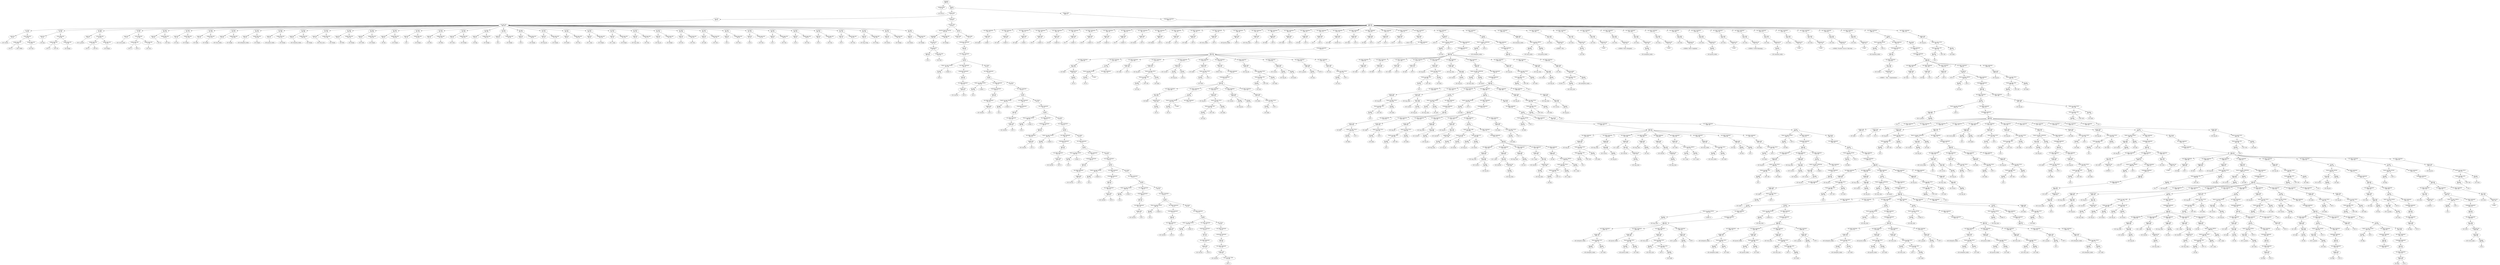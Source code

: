 digraph g {
	node_0->node_1;
	node_1->node_2;
	node_0->node_3;
	node_3->node_4;
	node_4->node_5;
	node_5->node_6;
	node_6->node_7;
	node_7->node_8;
	node_8->node_9;
	node_7->node_10;
	node_10->node_11;
	node_11->node_12;
	node_11->node_13;
	node_10->node_14;
	node_14->node_15;
	node_6->node_16;
	node_16->node_17;
	node_17->node_18;
	node_16->node_19;
	node_19->node_20;
	node_20->node_21;
	node_20->node_22;
	node_19->node_23;
	node_23->node_24;
	node_6->node_25;
	node_25->node_26;
	node_26->node_27;
	node_25->node_28;
	node_28->node_29;
	node_29->node_30;
	node_29->node_31;
	node_28->node_32;
	node_32->node_33;
	node_6->node_34;
	node_34->node_35;
	node_35->node_36;
	node_34->node_37;
	node_37->node_38;
	node_38->node_39;
	node_38->node_40;
	node_37->node_41;
	node_41->node_42;
	node_6->node_43;
	node_43->node_44;
	node_44->node_45;
	node_43->node_46;
	node_46->node_47;
	node_6->node_48;
	node_48->node_49;
	node_49->node_50;
	node_48->node_51;
	node_51->node_52;
	node_6->node_53;
	node_53->node_54;
	node_54->node_55;
	node_53->node_56;
	node_56->node_57;
	node_6->node_58;
	node_58->node_59;
	node_59->node_60;
	node_58->node_61;
	node_61->node_62;
	node_6->node_63;
	node_63->node_64;
	node_64->node_65;
	node_63->node_66;
	node_66->node_67;
	node_6->node_68;
	node_68->node_69;
	node_69->node_70;
	node_68->node_71;
	node_71->node_72;
	node_6->node_73;
	node_73->node_74;
	node_74->node_75;
	node_73->node_76;
	node_76->node_77;
	node_6->node_78;
	node_78->node_79;
	node_79->node_80;
	node_78->node_81;
	node_81->node_82;
	node_6->node_83;
	node_83->node_84;
	node_84->node_85;
	node_83->node_86;
	node_86->node_87;
	node_6->node_88;
	node_88->node_89;
	node_89->node_90;
	node_88->node_91;
	node_91->node_92;
	node_6->node_93;
	node_93->node_94;
	node_94->node_95;
	node_93->node_96;
	node_96->node_97;
	node_6->node_98;
	node_98->node_99;
	node_99->node_100;
	node_98->node_101;
	node_101->node_102;
	node_6->node_103;
	node_103->node_104;
	node_104->node_105;
	node_103->node_106;
	node_106->node_107;
	node_6->node_108;
	node_108->node_109;
	node_109->node_110;
	node_108->node_111;
	node_111->node_112;
	node_6->node_113;
	node_113->node_114;
	node_114->node_115;
	node_113->node_116;
	node_116->node_117;
	node_6->node_118;
	node_118->node_119;
	node_119->node_120;
	node_118->node_121;
	node_121->node_122;
	node_6->node_123;
	node_123->node_124;
	node_124->node_125;
	node_123->node_126;
	node_126->node_127;
	node_6->node_128;
	node_128->node_129;
	node_129->node_130;
	node_128->node_131;
	node_131->node_132;
	node_6->node_133;
	node_133->node_134;
	node_134->node_135;
	node_133->node_136;
	node_136->node_137;
	node_6->node_138;
	node_138->node_139;
	node_139->node_140;
	node_138->node_141;
	node_141->node_142;
	node_6->node_143;
	node_143->node_144;
	node_144->node_145;
	node_143->node_146;
	node_146->node_147;
	node_6->node_148;
	node_148->node_149;
	node_149->node_150;
	node_148->node_151;
	node_151->node_152;
	node_6->node_153;
	node_153->node_154;
	node_154->node_155;
	node_153->node_156;
	node_156->node_157;
	node_6->node_158;
	node_158->node_159;
	node_159->node_160;
	node_158->node_161;
	node_161->node_162;
	node_6->node_163;
	node_163->node_164;
	node_164->node_165;
	node_163->node_166;
	node_166->node_167;
	node_6->node_168;
	node_168->node_169;
	node_169->node_170;
	node_168->node_171;
	node_171->node_172;
	node_6->node_173;
	node_173->node_174;
	node_174->node_175;
	node_173->node_176;
	node_176->node_177;
	node_6->node_178;
	node_178->node_179;
	node_179->node_180;
	node_178->node_181;
	node_181->node_182;
	node_6->node_183;
	node_183->node_184;
	node_184->node_185;
	node_183->node_186;
	node_186->node_187;
	node_6->node_188;
	node_188->node_189;
	node_189->node_190;
	node_188->node_191;
	node_191->node_192;
	node_6->node_193;
	node_193->node_194;
	node_194->node_195;
	node_193->node_196;
	node_196->node_197;
	node_6->node_198;
	node_198->node_199;
	node_199->node_200;
	node_198->node_201;
	node_201->node_202;
	node_6->node_203;
	node_203->node_204;
	node_204->node_205;
	node_203->node_206;
	node_206->node_207;
	node_6->node_208;
	node_208->node_209;
	node_209->node_210;
	node_208->node_211;
	node_211->node_212;
	node_4->node_213;
	node_213->node_214;
	node_214->node_215;
	node_215->node_216;
	node_216->node_217;
	node_217->node_218;
	node_218->node_219;
	node_219->node_220;
	node_218->node_221;
	node_221->node_222;
	node_215->node_223;
	node_223->node_224;
	node_214->node_225;
	node_225->node_226;
	node_225->node_227;
	node_227->node_228;
	node_228->node_229;
	node_229->node_230;
	node_230->node_231;
	node_231->node_232;
	node_232->node_233;
	node_233->node_234;
	node_232->node_235;
	node_231->node_236;
	node_236->node_237;
	node_237->node_238;
	node_238->node_239;
	node_239->node_240;
	node_240->node_241;
	node_240->node_242;
	node_231->node_243;
	node_243->node_244;
	node_244->node_245;
	node_245->node_246;
	node_246->node_247;
	node_247->node_248;
	node_246->node_249;
	node_245->node_250;
	node_250->node_251;
	node_251->node_252;
	node_252->node_253;
	node_253->node_254;
	node_254->node_255;
	node_254->node_256;
	node_245->node_257;
	node_257->node_258;
	node_258->node_259;
	node_259->node_260;
	node_260->node_261;
	node_261->node_262;
	node_260->node_263;
	node_259->node_264;
	node_264->node_265;
	node_265->node_266;
	node_266->node_267;
	node_267->node_268;
	node_268->node_269;
	node_268->node_270;
	node_259->node_271;
	node_271->node_272;
	node_272->node_273;
	node_273->node_274;
	node_274->node_275;
	node_275->node_276;
	node_274->node_277;
	node_273->node_278;
	node_278->node_279;
	node_279->node_280;
	node_280->node_281;
	node_281->node_282;
	node_282->node_283;
	node_282->node_284;
	node_273->node_285;
	node_285->node_286;
	node_286->node_287;
	node_287->node_288;
	node_288->node_289;
	node_289->node_290;
	node_288->node_291;
	node_287->node_292;
	node_292->node_293;
	node_293->node_294;
	node_294->node_295;
	node_295->node_296;
	node_296->node_297;
	node_296->node_298;
	node_287->node_299;
	node_299->node_300;
	node_300->node_301;
	node_301->node_302;
	node_302->node_303;
	node_303->node_304;
	node_302->node_305;
	node_301->node_306;
	node_306->node_307;
	node_307->node_308;
	node_308->node_309;
	node_309->node_310;
	node_310->node_311;
	node_310->node_312;
	node_301->node_313;
	node_313->node_314;
	node_314->node_315;
	node_315->node_316;
	node_316->node_317;
	node_317->node_318;
	node_316->node_319;
	node_315->node_320;
	node_320->node_321;
	node_321->node_322;
	node_322->node_323;
	node_323->node_324;
	node_324->node_325;
	node_324->node_326;
	node_315->node_327;
	node_327->node_328;
	node_328->node_329;
	node_329->node_330;
	node_330->node_331;
	node_331->node_332;
	node_330->node_333;
	node_329->node_334;
	node_334->node_335;
	node_335->node_336;
	node_336->node_337;
	node_337->node_338;
	node_338->node_339;
	node_338->node_340;
	node_329->node_341;
	node_341->node_342;
	node_342->node_343;
	node_343->node_344;
	node_344->node_345;
	node_345->node_346;
	node_344->node_347;
	node_343->node_348;
	node_348->node_349;
	node_349->node_350;
	node_350->node_351;
	node_351->node_352;
	node_352->node_353;
	node_352->node_354;
	node_343->node_355;
	node_355->node_356;
	node_356->node_357;
	node_357->node_358;
	node_358->node_359;
	node_359->node_360;
	node_358->node_361;
	node_357->node_362;
	node_362->node_363;
	node_363->node_364;
	node_364->node_365;
	node_365->node_366;
	node_366->node_367;
	node_366->node_368;
	node_357->node_369;
	node_369->node_370;
	node_370->node_371;
	node_371->node_372;
	node_372->node_373;
	node_373->node_374;
	node_374->node_375;
	node_374->node_376;
	node_376->node_377;
	node_3->node_378;
	node_378->node_379;
	node_379->node_380;
	node_380->node_381;
	node_381->node_382;
	node_382->node_383;
	node_382->node_384;
	node_380->node_385;
	node_385->node_386;
	node_386->node_387;
	node_386->node_388;
	node_380->node_389;
	node_389->node_390;
	node_390->node_391;
	node_390->node_392;
	node_380->node_393;
	node_393->node_394;
	node_394->node_395;
	node_394->node_396;
	node_380->node_397;
	node_397->node_398;
	node_398->node_399;
	node_398->node_400;
	node_380->node_401;
	node_401->node_402;
	node_402->node_403;
	node_402->node_404;
	node_380->node_405;
	node_405->node_406;
	node_406->node_407;
	node_406->node_408;
	node_380->node_409;
	node_409->node_410;
	node_410->node_411;
	node_410->node_412;
	node_380->node_413;
	node_413->node_414;
	node_414->node_415;
	node_414->node_416;
	node_380->node_417;
	node_417->node_418;
	node_418->node_419;
	node_418->node_420;
	node_380->node_421;
	node_421->node_422;
	node_422->node_423;
	node_422->node_424;
	node_380->node_425;
	node_425->node_426;
	node_426->node_427;
	node_426->node_428;
	node_380->node_429;
	node_429->node_430;
	node_430->node_431;
	node_430->node_432;
	node_380->node_433;
	node_433->node_434;
	node_434->node_435;
	node_434->node_436;
	node_380->node_437;
	node_437->node_438;
	node_438->node_439;
	node_438->node_440;
	node_380->node_441;
	node_441->node_442;
	node_442->node_443;
	node_442->node_444;
	node_380->node_445;
	node_445->node_446;
	node_446->node_447;
	node_446->node_448;
	node_380->node_449;
	node_449->node_450;
	node_450->node_451;
	node_450->node_452;
	node_380->node_453;
	node_453->node_454;
	node_454->node_455;
	node_454->node_456;
	node_380->node_457;
	node_457->node_458;
	node_458->node_459;
	node_458->node_460;
	node_380->node_461;
	node_461->node_462;
	node_462->node_463;
	node_462->node_464;
	node_380->node_465;
	node_465->node_466;
	node_466->node_467;
	node_466->node_468;
	node_380->node_469;
	node_469->node_470;
	node_470->node_471;
	node_470->node_472;
	node_380->node_473;
	node_473->node_474;
	node_474->node_475;
	node_474->node_476;
	node_380->node_477;
	node_477->node_478;
	node_478->node_479;
	node_478->node_480;
	node_380->node_481;
	node_481->node_482;
	node_482->node_483;
	node_482->node_484;
	node_484->node_485;
	node_485->node_486;
	node_486->node_487;
	node_487->node_488;
	node_488->node_489;
	node_488->node_490;
	node_490->node_491;
	node_491->node_492;
	node_486->node_493;
	node_493->node_494;
	node_494->node_495;
	node_495->node_496;
	node_496->node_497;
	node_495->node_498;
	node_494->node_499;
	node_486->node_500;
	node_500->node_501;
	node_501->node_502;
	node_501->node_503;
	node_486->node_504;
	node_504->node_505;
	node_505->node_506;
	node_505->node_507;
	node_507->node_508;
	node_508->node_509;
	node_509->node_510;
	node_508->node_511;
	node_507->node_512;
	node_512->node_513;
	node_486->node_514;
	node_514->node_515;
	node_515->node_516;
	node_515->node_517;
	node_517->node_518;
	node_515->node_519;
	node_519->node_520;
	node_486->node_521;
	node_521->node_522;
	node_522->node_523;
	node_522->node_524;
	node_524->node_525;
	node_525->node_526;
	node_524->node_527;
	node_486->node_528;
	node_528->node_529;
	node_529->node_530;
	node_529->node_531;
	node_531->node_532;
	node_532->node_533;
	node_533->node_534;
	node_534->node_535;
	node_535->node_536;
	node_535->node_537;
	node_537->node_538;
	node_538->node_539;
	node_533->node_540;
	node_540->node_541;
	node_541->node_542;
	node_542->node_543;
	node_543->node_544;
	node_542->node_545;
	node_541->node_546;
	node_533->node_547;
	node_547->node_548;
	node_548->node_549;
	node_548->node_550;
	node_550->node_551;
	node_551->node_552;
	node_552->node_553;
	node_551->node_554;
	node_550->node_555;
	node_555->node_556;
	node_533->node_557;
	node_557->node_558;
	node_558->node_559;
	node_558->node_560;
	node_560->node_561;
	node_558->node_562;
	node_562->node_563;
	node_533->node_564;
	node_564->node_565;
	node_565->node_566;
	node_565->node_567;
	node_567->node_568;
	node_568->node_569;
	node_567->node_570;
	node_486->node_571;
	node_571->node_572;
	node_572->node_573;
	node_572->node_574;
	node_574->node_575;
	node_575->node_576;
	node_576->node_577;
	node_575->node_578;
	node_574->node_579;
	node_579->node_580;
	node_486->node_581;
	node_581->node_582;
	node_582->node_583;
	node_582->node_584;
	node_584->node_585;
	node_582->node_586;
	node_586->node_587;
	node_486->node_588;
	node_588->node_589;
	node_589->node_590;
	node_589->node_591;
	node_591->node_592;
	node_589->node_593;
	node_486->node_594;
	node_594->node_595;
	node_595->node_596;
	node_595->node_597;
	node_597->node_598;
	node_598->node_599;
	node_597->node_600;
	node_380->node_601;
	node_601->node_602;
	node_602->node_603;
	node_602->node_604;
	node_604->node_605;
	node_605->node_606;
	node_604->node_607;
	node_602->node_608;
	node_608->node_609;
	node_609->node_610;
	node_610->node_611;
	node_611->node_612;
	node_612->node_613;
	node_612->node_614;
	node_610->node_615;
	node_615->node_616;
	node_616->node_617;
	node_616->node_618;
	node_610->node_619;
	node_619->node_620;
	node_620->node_621;
	node_620->node_622;
	node_610->node_623;
	node_623->node_624;
	node_624->node_625;
	node_624->node_626;
	node_610->node_627;
	node_627->node_628;
	node_628->node_629;
	node_628->node_630;
	node_630->node_631;
	node_631->node_632;
	node_632->node_633;
	node_631->node_634;
	node_630->node_635;
	node_635->node_636;
	node_610->node_637;
	node_637->node_638;
	node_638->node_639;
	node_638->node_640;
	node_640->node_641;
	node_640->node_642;
	node_642->node_643;
	node_610->node_644;
	node_644->node_645;
	node_645->node_646;
	node_646->node_647;
	node_647->node_648;
	node_646->node_649;
	node_649->node_650;
	node_645->node_651;
	node_651->node_652;
	node_652->node_653;
	node_653->node_654;
	node_654->node_655;
	node_655->node_656;
	node_655->node_657;
	node_657->node_658;
	node_658->node_659;
	node_659->node_660;
	node_658->node_661;
	node_657->node_662;
	node_662->node_663;
	node_653->node_664;
	node_664->node_665;
	node_665->node_666;
	node_665->node_667;
	node_667->node_668;
	node_667->node_669;
	node_669->node_670;
	node_653->node_671;
	node_671->node_672;
	node_672->node_673;
	node_673->node_674;
	node_674->node_675;
	node_673->node_676;
	node_676->node_677;
	node_672->node_678;
	node_678->node_679;
	node_679->node_680;
	node_680->node_681;
	node_681->node_682;
	node_682->node_683;
	node_682->node_684;
	node_684->node_685;
	node_685->node_686;
	node_684->node_687;
	node_680->node_688;
	node_688->node_689;
	node_689->node_690;
	node_689->node_691;
	node_691->node_692;
	node_692->node_693;
	node_691->node_694;
	node_653->node_695;
	node_695->node_696;
	node_696->node_697;
	node_697->node_698;
	node_698->node_699;
	node_697->node_700;
	node_696->node_701;
	node_701->node_702;
	node_702->node_703;
	node_703->node_704;
	node_704->node_705;
	node_705->node_706;
	node_705->node_707;
	node_707->node_708;
	node_708->node_709;
	node_709->node_710;
	node_708->node_711;
	node_707->node_712;
	node_712->node_713;
	node_703->node_714;
	node_714->node_715;
	node_715->node_716;
	node_715->node_717;
	node_717->node_718;
	node_717->node_719;
	node_719->node_720;
	node_703->node_721;
	node_721->node_722;
	node_722->node_723;
	node_722->node_724;
	node_724->node_725;
	node_724->node_726;
	node_726->node_727;
	node_727->node_728;
	node_703->node_729;
	node_729->node_730;
	node_730->node_731;
	node_731->node_732;
	node_732->node_733;
	node_733->node_734;
	node_732->node_735;
	node_735->node_736;
	node_731->node_737;
	node_737->node_738;
	node_738->node_739;
	node_737->node_740;
	node_740->node_741;
	node_730->node_742;
	node_742->node_743;
	node_743->node_744;
	node_744->node_745;
	node_745->node_746;
	node_746->node_747;
	node_746->node_748;
	node_748->node_749;
	node_748->node_750;
	node_750->node_751;
	node_744->node_752;
	node_752->node_753;
	node_753->node_754;
	node_753->node_755;
	node_755->node_756;
	node_755->node_757;
	node_757->node_758;
	node_758->node_759;
	node_744->node_760;
	node_760->node_761;
	node_761->node_762;
	node_761->node_763;
	node_763->node_764;
	node_744->node_765;
	node_765->node_766;
	node_766->node_767;
	node_766->node_768;
	node_768->node_769;
	node_768->node_770;
	node_770->node_771;
	node_771->node_772;
	node_744->node_773;
	node_773->node_774;
	node_774->node_775;
	node_774->node_776;
	node_776->node_777;
	node_777->node_778;
	node_778->node_779;
	node_779->node_780;
	node_778->node_781;
	node_777->node_782;
	node_782->node_783;
	node_776->node_784;
	node_784->node_785;
	node_703->node_786;
	node_786->node_787;
	node_787->node_788;
	node_787->node_789;
	node_789->node_790;
	node_790->node_791;
	node_789->node_792;
	node_696->node_793;
	node_793->node_794;
	node_794->node_795;
	node_795->node_796;
	node_796->node_797;
	node_797->node_798;
	node_796->node_799;
	node_795->node_800;
	node_800->node_801;
	node_801->node_802;
	node_802->node_803;
	node_803->node_804;
	node_804->node_805;
	node_804->node_806;
	node_806->node_807;
	node_807->node_808;
	node_808->node_809;
	node_807->node_810;
	node_806->node_811;
	node_811->node_812;
	node_802->node_813;
	node_813->node_814;
	node_814->node_815;
	node_814->node_816;
	node_816->node_817;
	node_816->node_818;
	node_818->node_819;
	node_802->node_820;
	node_820->node_821;
	node_821->node_822;
	node_821->node_823;
	node_823->node_824;
	node_823->node_825;
	node_825->node_826;
	node_826->node_827;
	node_802->node_828;
	node_828->node_829;
	node_829->node_830;
	node_829->node_831;
	node_831->node_832;
	node_802->node_833;
	node_833->node_834;
	node_834->node_835;
	node_834->node_836;
	node_836->node_837;
	node_836->node_838;
	node_838->node_839;
	node_839->node_840;
	node_802->node_841;
	node_841->node_842;
	node_842->node_843;
	node_842->node_844;
	node_844->node_845;
	node_845->node_846;
	node_844->node_847;
	node_847->node_848;
	node_802->node_849;
	node_849->node_850;
	node_850->node_851;
	node_850->node_852;
	node_852->node_853;
	node_853->node_854;
	node_852->node_855;
	node_855->node_856;
	node_802->node_857;
	node_857->node_858;
	node_858->node_859;
	node_858->node_860;
	node_860->node_861;
	node_858->node_862;
	node_862->node_863;
	node_802->node_864;
	node_864->node_865;
	node_865->node_866;
	node_865->node_867;
	node_867->node_868;
	node_868->node_869;
	node_867->node_870;
	node_795->node_871;
	node_871->node_872;
	node_872->node_873;
	node_873->node_874;
	node_874->node_875;
	node_875->node_876;
	node_874->node_877;
	node_873->node_878;
	node_878->node_879;
	node_879->node_880;
	node_880->node_881;
	node_881->node_882;
	node_882->node_883;
	node_882->node_884;
	node_884->node_885;
	node_885->node_886;
	node_886->node_887;
	node_885->node_888;
	node_884->node_889;
	node_889->node_890;
	node_880->node_891;
	node_891->node_892;
	node_892->node_893;
	node_892->node_894;
	node_894->node_895;
	node_894->node_896;
	node_896->node_897;
	node_880->node_898;
	node_898->node_899;
	node_899->node_900;
	node_900->node_901;
	node_901->node_902;
	node_901->node_903;
	node_903->node_904;
	node_900->node_905;
	node_899->node_906;
	node_906->node_907;
	node_907->node_908;
	node_908->node_909;
	node_909->node_910;
	node_910->node_911;
	node_910->node_912;
	node_912->node_913;
	node_913->node_914;
	node_912->node_915;
	node_873->node_916;
	node_916->node_917;
	node_917->node_918;
	node_918->node_919;
	node_919->node_920;
	node_920->node_921;
	node_919->node_922;
	node_918->node_923;
	node_923->node_924;
	node_924->node_925;
	node_925->node_926;
	node_926->node_927;
	node_927->node_928;
	node_927->node_929;
	node_929->node_930;
	node_930->node_931;
	node_931->node_932;
	node_930->node_933;
	node_929->node_934;
	node_934->node_935;
	node_925->node_936;
	node_936->node_937;
	node_937->node_938;
	node_937->node_939;
	node_939->node_940;
	node_939->node_941;
	node_941->node_942;
	node_925->node_943;
	node_943->node_944;
	node_944->node_945;
	node_945->node_946;
	node_946->node_947;
	node_945->node_948;
	node_948->node_949;
	node_944->node_950;
	node_950->node_951;
	node_951->node_952;
	node_952->node_953;
	node_953->node_954;
	node_954->node_955;
	node_955->node_956;
	node_956->node_957;
	node_955->node_958;
	node_954->node_959;
	node_959->node_960;
	node_960->node_961;
	node_961->node_962;
	node_962->node_963;
	node_963->node_964;
	node_963->node_965;
	node_965->node_966;
	node_966->node_967;
	node_965->node_968;
	node_968->node_969;
	node_961->node_970;
	node_970->node_971;
	node_971->node_972;
	node_971->node_973;
	node_973->node_974;
	node_974->node_975;
	node_973->node_976;
	node_976->node_977;
	node_961->node_978;
	node_978->node_979;
	node_979->node_980;
	node_979->node_981;
	node_981->node_982;
	node_982->node_983;
	node_981->node_984;
	node_984->node_985;
	node_984->node_986;
	node_986->node_987;
	node_961->node_988;
	node_988->node_989;
	node_989->node_990;
	node_989->node_991;
	node_991->node_992;
	node_989->node_993;
	node_952->node_994;
	node_994->node_995;
	node_995->node_996;
	node_996->node_997;
	node_997->node_998;
	node_996->node_999;
	node_995->node_1000;
	node_1000->node_1001;
	node_1001->node_1002;
	node_1002->node_1003;
	node_1003->node_1004;
	node_1004->node_1005;
	node_1004->node_1006;
	node_1006->node_1007;
	node_1007->node_1008;
	node_1006->node_1009;
	node_1009->node_1010;
	node_1002->node_1011;
	node_1011->node_1012;
	node_1012->node_1013;
	node_1012->node_1014;
	node_1014->node_1015;
	node_1015->node_1016;
	node_1014->node_1017;
	node_1017->node_1018;
	node_1002->node_1019;
	node_1019->node_1020;
	node_1020->node_1021;
	node_1020->node_1022;
	node_1022->node_1023;
	node_1023->node_1024;
	node_1022->node_1025;
	node_1025->node_1026;
	node_1025->node_1027;
	node_1027->node_1028;
	node_1002->node_1029;
	node_1029->node_1030;
	node_1030->node_1031;
	node_1030->node_1032;
	node_1032->node_1033;
	node_1030->node_1034;
	node_952->node_1035;
	node_1035->node_1036;
	node_1036->node_1037;
	node_1037->node_1038;
	node_1038->node_1039;
	node_1037->node_1040;
	node_1036->node_1041;
	node_1041->node_1042;
	node_1042->node_1043;
	node_1043->node_1044;
	node_1044->node_1045;
	node_1045->node_1046;
	node_1045->node_1047;
	node_1047->node_1048;
	node_1048->node_1049;
	node_1047->node_1050;
	node_1050->node_1051;
	node_1043->node_1052;
	node_1052->node_1053;
	node_1053->node_1054;
	node_1053->node_1055;
	node_1055->node_1056;
	node_1056->node_1057;
	node_1055->node_1058;
	node_1058->node_1059;
	node_1043->node_1060;
	node_1060->node_1061;
	node_1061->node_1062;
	node_1061->node_1063;
	node_1063->node_1064;
	node_1064->node_1065;
	node_1063->node_1066;
	node_1066->node_1067;
	node_1066->node_1068;
	node_1068->node_1069;
	node_1043->node_1070;
	node_1070->node_1071;
	node_1071->node_1072;
	node_1071->node_1073;
	node_1073->node_1074;
	node_1071->node_1075;
	node_952->node_1076;
	node_1076->node_1077;
	node_1077->node_1078;
	node_1078->node_1079;
	node_1079->node_1080;
	node_1078->node_1081;
	node_1077->node_1082;
	node_1082->node_1083;
	node_1083->node_1084;
	node_1084->node_1085;
	node_1085->node_1086;
	node_1086->node_1087;
	node_1086->node_1088;
	node_1088->node_1089;
	node_1089->node_1090;
	node_1088->node_1091;
	node_1091->node_1092;
	node_1084->node_1093;
	node_1093->node_1094;
	node_1094->node_1095;
	node_1094->node_1096;
	node_1096->node_1097;
	node_1097->node_1098;
	node_1096->node_1099;
	node_1099->node_1100;
	node_1084->node_1101;
	node_1101->node_1102;
	node_1102->node_1103;
	node_1102->node_1104;
	node_1104->node_1105;
	node_1105->node_1106;
	node_1104->node_1107;
	node_1107->node_1108;
	node_1084->node_1109;
	node_1109->node_1110;
	node_1110->node_1111;
	node_1110->node_1112;
	node_1112->node_1113;
	node_1110->node_1114;
	node_952->node_1115;
	node_1115->node_1116;
	node_1116->node_1117;
	node_1117->node_1118;
	node_1118->node_1119;
	node_1117->node_1120;
	node_1116->node_1121;
	node_1121->node_1122;
	node_1122->node_1123;
	node_1123->node_1124;
	node_1124->node_1125;
	node_1125->node_1126;
	node_1125->node_1127;
	node_1127->node_1128;
	node_1128->node_1129;
	node_1127->node_1130;
	node_1130->node_1131;
	node_952->node_1132;
	node_1132->node_1133;
	node_1133->node_1134;
	node_1133->node_1135;
	node_1135->node_1136;
	node_1136->node_1137;
	node_1135->node_1138;
	node_925->node_1139;
	node_1139->node_1140;
	node_1140->node_1141;
	node_1140->node_1142;
	node_1142->node_1143;
	node_1143->node_1144;
	node_1144->node_1145;
	node_1143->node_1146;
	node_1142->node_1147;
	node_1147->node_1148;
	node_925->node_1149;
	node_1149->node_1150;
	node_1150->node_1151;
	node_1150->node_1152;
	node_1152->node_1153;
	node_1152->node_1154;
	node_1154->node_1155;
	node_653->node_1156;
	node_1156->node_1157;
	node_1157->node_1158;
	node_1157->node_1159;
	node_1159->node_1160;
	node_1160->node_1161;
	node_1161->node_1162;
	node_1160->node_1163;
	node_1159->node_1164;
	node_1164->node_1165;
	node_653->node_1166;
	node_1166->node_1167;
	node_1167->node_1168;
	node_1167->node_1169;
	node_1169->node_1170;
	node_1169->node_1171;
	node_1171->node_1172;
	node_610->node_1173;
	node_1173->node_1174;
	node_1174->node_1175;
	node_1174->node_1176;
	node_1176->node_1177;
	node_1177->node_1178;
	node_1178->node_1179;
	node_1177->node_1180;
	node_1176->node_1181;
	node_1181->node_1182;
	node_610->node_1183;
	node_1183->node_1184;
	node_1184->node_1185;
	node_1184->node_1186;
	node_1186->node_1187;
	node_1186->node_1188;
	node_1188->node_1189;
	node_380->node_1190;
	node_1190->node_1191;
	node_1191->node_1192;
	node_1192->node_1193;
	node_1193->node_1194;
	node_1192->node_1195;
	node_1191->node_1196;
	node_1196->node_1197;
	node_1197->node_1198;
	node_1198->node_1199;
	node_1199->node_1200;
	node_1200->node_1201;
	node_1200->node_1202;
	node_1202->node_1203;
	node_1203->node_1204;
	node_1203->node_1205;
	node_1205->node_1206;
	node_1202->node_1207;
	node_1207->node_1208;
	node_380->node_1209;
	node_1209->node_1210;
	node_1210->node_1211;
	node_1210->node_1212;
	node_1212->node_1213;
	node_1213->node_1214;
	node_1212->node_1215;
	node_1215->node_1216;
	node_380->node_1217;
	node_1217->node_1218;
	node_1218->node_1219;
	node_1218->node_1220;
	node_1220->node_1221;
	node_380->node_1222;
	node_1222->node_1223;
	node_1223->node_1224;
	node_1223->node_1225;
	node_1225->node_1226;
	node_1226->node_1227;
	node_380->node_1228;
	node_1228->node_1229;
	node_1229->node_1230;
	node_1229->node_1231;
	node_1231->node_1232;
	node_380->node_1233;
	node_1233->node_1234;
	node_1234->node_1235;
	node_1234->node_1236;
	node_1236->node_1237;
	node_380->node_1238;
	node_1238->node_1239;
	node_1239->node_1240;
	node_1239->node_1241;
	node_1241->node_1242;
	node_1242->node_1243;
	node_380->node_1244;
	node_1244->node_1245;
	node_1245->node_1246;
	node_1245->node_1247;
	node_1247->node_1248;
	node_380->node_1249;
	node_1249->node_1250;
	node_1250->node_1251;
	node_1250->node_1252;
	node_1252->node_1253;
	node_380->node_1254;
	node_1254->node_1255;
	node_1255->node_1256;
	node_1255->node_1257;
	node_1257->node_1258;
	node_1258->node_1259;
	node_380->node_1260;
	node_1260->node_1261;
	node_1261->node_1262;
	node_1261->node_1263;
	node_1263->node_1264;
	node_380->node_1265;
	node_1265->node_1266;
	node_1266->node_1267;
	node_1266->node_1268;
	node_1268->node_1269;
	node_380->node_1270;
	node_1270->node_1271;
	node_1271->node_1272;
	node_1271->node_1273;
	node_1273->node_1274;
	node_1274->node_1275;
	node_380->node_1276;
	node_1276->node_1277;
	node_1277->node_1278;
	node_1277->node_1279;
	node_1279->node_1280;
	node_380->node_1281;
	node_1281->node_1282;
	node_1282->node_1283;
	node_1282->node_1284;
	node_1284->node_1285;
	node_380->node_1286;
	node_1286->node_1287;
	node_1287->node_1288;
	node_1287->node_1289;
	node_1289->node_1290;
	node_380->node_1291;
	node_1291->node_1292;
	node_1292->node_1293;
	node_1292->node_1294;
	node_1294->node_1295;
	node_380->node_1296;
	node_1296->node_1297;
	node_1297->node_1298;
	node_1298->node_1299;
	node_1299->node_1300;
	node_1298->node_1301;
	node_1297->node_1302;
	node_1302->node_1303;
	node_1303->node_1304;
	node_1304->node_1305;
	node_1305->node_1306;
	node_1306->node_1307;
	node_1306->node_1308;
	node_1308->node_1309;
	node_1297->node_1310;
	node_1310->node_1311;
	node_1311->node_1312;
	node_1312->node_1313;
	node_1313->node_1314;
	node_1314->node_1315;
	node_1315->node_1316;
	node_1315->node_1317;
	node_1313->node_1318;
	node_1318->node_1319;
	node_1319->node_1320;
	node_1319->node_1321;
	node_1313->node_1322;
	node_1322->node_1323;
	node_1323->node_1324;
	node_1323->node_1325;
	node_1313->node_1326;
	node_1326->node_1327;
	node_1327->node_1328;
	node_1327->node_1329;
	node_1329->node_1330;
	node_1330->node_1331;
	node_1329->node_1332;
	node_1327->node_1333;
	node_1333->node_1334;
	node_1334->node_1335;
	node_1335->node_1336;
	node_1336->node_1337;
	node_1337->node_1338;
	node_1338->node_1339;
	node_1339->node_1340;
	node_1339->node_1341;
	node_1341->node_1342;
	node_1338->node_1343;
	node_1337->node_1344;
	node_1344->node_1345;
	node_1345->node_1346;
	node_1346->node_1347;
	node_1347->node_1348;
	node_1348->node_1349;
	node_1348->node_1350;
	node_1346->node_1351;
	node_1351->node_1352;
	node_1352->node_1353;
	node_1352->node_1354;
	node_1346->node_1355;
	node_1355->node_1356;
	node_1356->node_1357;
	node_1356->node_1358;
	node_1358->node_1359;
	node_1359->node_1360;
	node_1360->node_1361;
	node_1359->node_1362;
	node_1358->node_1363;
	node_1363->node_1364;
	node_1346->node_1365;
	node_1365->node_1366;
	node_1366->node_1367;
	node_1367->node_1368;
	node_1368->node_1369;
	node_1368->node_1370;
	node_1370->node_1371;
	node_1367->node_1372;
	node_1372->node_1373;
	node_1366->node_1374;
	node_1374->node_1375;
	node_1375->node_1376;
	node_1376->node_1377;
	node_1377->node_1378;
	node_1378->node_1379;
	node_1378->node_1380;
	node_1380->node_1381;
	node_1378->node_1382;
	node_1382->node_1383;
	node_1382->node_1384;
	node_1384->node_1385;
	node_1376->node_1386;
	node_1386->node_1387;
	node_1387->node_1388;
	node_1387->node_1389;
	node_1389->node_1390;
	node_1390->node_1391;
	node_1389->node_1392;
	node_1376->node_1393;
	node_1393->node_1394;
	node_1394->node_1395;
	node_1394->node_1396;
	node_1396->node_1397;
	node_1397->node_1398;
	node_1396->node_1399;
	node_1376->node_1400;
	node_1400->node_1401;
	node_1401->node_1402;
	node_1401->node_1403;
	node_1403->node_1404;
	node_1404->node_1405;
	node_1405->node_1406;
	node_1404->node_1407;
	node_1403->node_1408;
	node_1408->node_1409;
	node_1346->node_1410;
	node_1410->node_1411;
	node_1411->node_1412;
	node_1411->node_1413;
	node_1413->node_1414;
	node_1411->node_1415;
	node_1415->node_1416;
	node_1346->node_1417;
	node_1417->node_1418;
	node_1418->node_1419;
	node_1418->node_1420;
	node_1420->node_1421;
	node_1421->node_1422;
	node_1420->node_1423;
	node_1346->node_1424;
	node_1424->node_1425;
	node_1425->node_1426;
	node_1425->node_1427;
	node_1427->node_1428;
	node_1428->node_1429;
	node_1429->node_1430;
	node_1428->node_1431;
	node_1427->node_1432;
	node_1432->node_1433;
	node_1346->node_1434;
	node_1434->node_1435;
	node_1435->node_1436;
	node_1436->node_1437;
	node_1437->node_1438;
	node_1437->node_1439;
	node_1439->node_1440;
	node_1436->node_1441;
	node_1441->node_1442;
	node_1435->node_1443;
	node_1443->node_1444;
	node_1444->node_1445;
	node_1445->node_1446;
	node_1446->node_1447;
	node_1447->node_1448;
	node_1447->node_1449;
	node_1449->node_1450;
	node_1450->node_1451;
	node_1449->node_1452;
	node_1445->node_1453;
	node_1453->node_1454;
	node_1454->node_1455;
	node_1454->node_1456;
	node_1456->node_1457;
	node_1457->node_1458;
	node_1458->node_1459;
	node_1457->node_1460;
	node_1456->node_1461;
	node_1461->node_1462;
	node_1346->node_1463;
	node_1463->node_1464;
	node_1464->node_1465;
	node_1464->node_1466;
	node_1466->node_1467;
	node_1467->node_1468;
	node_1466->node_1469;
	node_1346->node_1470;
	node_1470->node_1471;
	node_1471->node_1472;
	node_1471->node_1473;
	node_1473->node_1474;
	node_1474->node_1475;
	node_1475->node_1476;
	node_1474->node_1477;
	node_1473->node_1478;
	node_1478->node_1479;
	node_1346->node_1480;
	node_1480->node_1481;
	node_1481->node_1482;
	node_1482->node_1483;
	node_1483->node_1484;
	node_1483->node_1485;
	node_1485->node_1486;
	node_1482->node_1487;
	node_1487->node_1488;
	node_1481->node_1489;
	node_1489->node_1490;
	node_1490->node_1491;
	node_1491->node_1492;
	node_1492->node_1493;
	node_1493->node_1494;
	node_1493->node_1495;
	node_1495->node_1496;
	node_1491->node_1497;
	node_1497->node_1498;
	node_1498->node_1499;
	node_1498->node_1500;
	node_1500->node_1501;
	node_1501->node_1502;
	node_1500->node_1503;
	node_1498->node_1504;
	node_1504->node_1505;
	node_1505->node_1506;
	node_1506->node_1507;
	node_1507->node_1508;
	node_1508->node_1509;
	node_1508->node_1510;
	node_1510->node_1511;
	node_1511->node_1512;
	node_1511->node_1513;
	node_1513->node_1514;
	node_1491->node_1515;
	node_1515->node_1516;
	node_1516->node_1517;
	node_1516->node_1518;
	node_1518->node_1519;
	node_1481->node_1520;
	node_1520->node_1521;
	node_1521->node_1522;
	node_1522->node_1523;
	node_1523->node_1524;
	node_1524->node_1525;
	node_1525->node_1526;
	node_1525->node_1527;
	node_1523->node_1528;
	node_1528->node_1529;
	node_1529->node_1530;
	node_1529->node_1531;
	node_1523->node_1532;
	node_1532->node_1533;
	node_1533->node_1534;
	node_1533->node_1535;
	node_1535->node_1536;
	node_1536->node_1537;
	node_1537->node_1538;
	node_1536->node_1539;
	node_1535->node_1540;
	node_1540->node_1541;
	node_1523->node_1542;
	node_1542->node_1543;
	node_1543->node_1544;
	node_1544->node_1545;
	node_1545->node_1546;
	node_1545->node_1547;
	node_1547->node_1548;
	node_1544->node_1549;
	node_1549->node_1550;
	node_1543->node_1551;
	node_1551->node_1552;
	node_1552->node_1553;
	node_1553->node_1554;
	node_1554->node_1555;
	node_1555->node_1556;
	node_1555->node_1557;
	node_1557->node_1558;
	node_1557->node_1559;
	node_1559->node_1560;
	node_1553->node_1561;
	node_1561->node_1562;
	node_1562->node_1563;
	node_1562->node_1564;
	node_1564->node_1565;
	node_1564->node_1566;
	node_1566->node_1567;
	node_1567->node_1568;
	node_1553->node_1569;
	node_1569->node_1570;
	node_1570->node_1571;
	node_1571->node_1572;
	node_1572->node_1573;
	node_1573->node_1574;
	node_1572->node_1575;
	node_1575->node_1576;
	node_1571->node_1577;
	node_1577->node_1578;
	node_1578->node_1579;
	node_1577->node_1580;
	node_1580->node_1581;
	node_1570->node_1582;
	node_1582->node_1583;
	node_1583->node_1584;
	node_1584->node_1585;
	node_1585->node_1586;
	node_1586->node_1587;
	node_1586->node_1588;
	node_1588->node_1589;
	node_1588->node_1590;
	node_1590->node_1591;
	node_1584->node_1592;
	node_1592->node_1593;
	node_1593->node_1594;
	node_1593->node_1595;
	node_1595->node_1596;
	node_1595->node_1597;
	node_1597->node_1598;
	node_1598->node_1599;
	node_1584->node_1600;
	node_1600->node_1601;
	node_1601->node_1602;
	node_1601->node_1603;
	node_1603->node_1604;
	node_1584->node_1605;
	node_1605->node_1606;
	node_1606->node_1607;
	node_1606->node_1608;
	node_1608->node_1609;
	node_1608->node_1610;
	node_1610->node_1611;
	node_1611->node_1612;
	node_1584->node_1613;
	node_1613->node_1614;
	node_1614->node_1615;
	node_1614->node_1616;
	node_1616->node_1617;
	node_1617->node_1618;
	node_1618->node_1619;
	node_1619->node_1620;
	node_1618->node_1621;
	node_1617->node_1622;
	node_1622->node_1623;
	node_1616->node_1624;
	node_1624->node_1625;
	node_1553->node_1626;
	node_1626->node_1627;
	node_1627->node_1628;
	node_1627->node_1629;
	node_1629->node_1630;
	node_1630->node_1631;
	node_1631->node_1632;
	node_1630->node_1633;
	node_1629->node_1634;
	node_1634->node_1635;
	node_1553->node_1636;
	node_1636->node_1637;
	node_1637->node_1638;
	node_1638->node_1639;
	node_1639->node_1640;
	node_1639->node_1641;
	node_1641->node_1642;
	node_1638->node_1643;
	node_1637->node_1644;
	node_1644->node_1645;
	node_1645->node_1646;
	node_1646->node_1647;
	node_1647->node_1648;
	node_1648->node_1649;
	node_1648->node_1650;
	node_1650->node_1651;
	node_1650->node_1652;
	node_1652->node_1653;
	node_1646->node_1654;
	node_1654->node_1655;
	node_1655->node_1656;
	node_1656->node_1657;
	node_1657->node_1658;
	node_1657->node_1659;
	node_1659->node_1660;
	node_1656->node_1661;
	node_1655->node_1662;
	node_1662->node_1663;
	node_1663->node_1664;
	node_1664->node_1665;
	node_1665->node_1666;
	node_1666->node_1667;
	node_1666->node_1668;
	node_1646->node_1669;
	node_1669->node_1670;
	node_1670->node_1671;
	node_1670->node_1672;
	node_1553->node_1673;
	node_1673->node_1674;
	node_1674->node_1675;
	node_1674->node_1676;
	node_1676->node_1677;
	node_1677->node_1678;
	node_1678->node_1679;
	node_1677->node_1680;
	node_1676->node_1681;
	node_1681->node_1682;
	node_1553->node_1683;
	node_1683->node_1684;
	node_1684->node_1685;
	node_1685->node_1686;
	node_1686->node_1687;
	node_1686->node_1688;
	node_1688->node_1689;
	node_1685->node_1690;
	node_1684->node_1691;
	node_1691->node_1692;
	node_1692->node_1693;
	node_1693->node_1694;
	node_1694->node_1695;
	node_1695->node_1696;
	node_1695->node_1697;
	node_1697->node_1698;
	node_1697->node_1699;
	node_1699->node_1700;
	node_1693->node_1701;
	node_1701->node_1702;
	node_1702->node_1703;
	node_1703->node_1704;
	node_1704->node_1705;
	node_1704->node_1706;
	node_1706->node_1707;
	node_1703->node_1708;
	node_1702->node_1709;
	node_1709->node_1710;
	node_1710->node_1711;
	node_1711->node_1712;
	node_1712->node_1713;
	node_1713->node_1714;
	node_1713->node_1715;
	node_1693->node_1716;
	node_1716->node_1717;
	node_1717->node_1718;
	node_1717->node_1719;
	node_1693->node_1720;
	node_1720->node_1721;
	node_1721->node_1722;
	node_1722->node_1723;
	node_1723->node_1724;
	node_1722->node_1725;
	node_1721->node_1726;
	node_1726->node_1727;
	node_1727->node_1728;
	node_1728->node_1729;
	node_1721->node_1730;
	node_1730->node_1731;
	node_1731->node_1732;
	node_1732->node_1733;
	node_1733->node_1734;
	node_1734->node_1735;
	node_1735->node_1736;
	node_1735->node_1737;
	node_1553->node_1738;
	node_1738->node_1739;
	node_1739->node_1740;
	node_1739->node_1741;
	node_1741->node_1742;
	node_1742->node_1743;
	node_1741->node_1744;
	node_1553->node_1745;
	node_1745->node_1746;
	node_1746->node_1747;
	node_1746->node_1748;
	node_1748->node_1749;
	node_1749->node_1750;
	node_1750->node_1751;
	node_1749->node_1752;
	node_1748->node_1753;
	node_1753->node_1754;
	node_1523->node_1755;
	node_1755->node_1756;
	node_1756->node_1757;
	node_1756->node_1758;
	node_1758->node_1759;
	node_1759->node_1760;
	node_1760->node_1761;
	node_1759->node_1762;
	node_1758->node_1763;
	node_1763->node_1764;
	node_1523->node_1765;
	node_1765->node_1766;
	node_1766->node_1767;
	node_1767->node_1768;
	node_1768->node_1769;
	node_1768->node_1770;
	node_1770->node_1771;
	node_1767->node_1772;
	node_1772->node_1773;
	node_1766->node_1774;
	node_1774->node_1775;
	node_1775->node_1776;
	node_1776->node_1777;
	node_1777->node_1778;
	node_1778->node_1779;
	node_1778->node_1780;
	node_1780->node_1781;
	node_1780->node_1782;
	node_1782->node_1783;
	node_1776->node_1784;
	node_1784->node_1785;
	node_1785->node_1786;
	node_1786->node_1787;
	node_1787->node_1788;
	node_1787->node_1789;
	node_1789->node_1790;
	node_1786->node_1791;
	node_1785->node_1792;
	node_1792->node_1793;
	node_1793->node_1794;
	node_1794->node_1795;
	node_1795->node_1796;
	node_1796->node_1797;
	node_1796->node_1798;
	node_1523->node_1799;
	node_1799->node_1800;
	node_1800->node_1801;
	node_1801->node_1802;
	node_1802->node_1803;
	node_1801->node_1804;
	node_1800->node_1805;
	node_1805->node_1806;
	node_1806->node_1807;
	node_1807->node_1808;
	node_1808->node_1809;
	node_1809->node_1810;
	node_1809->node_1811;
	node_1811->node_1812;
	node_1807->node_1813;
	node_1813->node_1814;
	node_1814->node_1815;
	node_1814->node_1816;
	node_1816->node_1817;
	node_1817->node_1818;
	node_1816->node_1819;
	node_1814->node_1820;
	node_1820->node_1821;
	node_1821->node_1822;
	node_1822->node_1823;
	node_1823->node_1824;
	node_1824->node_1825;
	node_1824->node_1826;
	node_1826->node_1827;
	node_1827->node_1828;
	node_1827->node_1829;
	node_1829->node_1830;
	node_1807->node_1831;
	node_1831->node_1832;
	node_1832->node_1833;
	node_1832->node_1834;
	node_1834->node_1835;
	node_1523->node_1836;
	node_1836->node_1837;
	node_1837->node_1838;
	node_1837->node_1839;
	node_1839->node_1840;
	node_1840->node_1841;
	node_1841->node_1842;
	node_1840->node_1843;
	node_1839->node_1844;
	node_1844->node_1845;
	node_1346->node_1846;
	node_1846->node_1847;
	node_1847->node_1848;
	node_1847->node_1849;
	node_1849->node_1850;
	node_1850->node_1851;
	node_1851->node_1852;
	node_1850->node_1853;
	node_1849->node_1854;
	node_1854->node_1855;
	node_1335->node_1856;
	node_1856->node_1857;
	node_1857->node_1858;
	node_1857->node_1859;
	node_1859->node_1860;
	node_1860->node_1861;
	node_1861->node_1862;
	node_1860->node_1863;
	node_1859->node_1864;
	node_1864->node_1865;
	node_1313->node_1866;
	node_1866->node_1867;
	node_1867->node_1868;
	node_1867->node_1869;
	node_1869->node_1870;
	node_1870->node_1871;
	node_1871->node_1872;
	node_1870->node_1873;
	node_1869->node_1874;
	node_1874->node_1875;
	node_380->node_1876;
	node_1876->node_1877;
	node_1877->node_1878;
	node_1877->node_1879;
	node_1879->node_1880;
	node_1880->node_1881;
	node_1881->node_1882;
	node_1880->node_1883;
	node_1879->node_1884;
	node_1884->node_1885;
	node_0[label="program\n[464, 4]"];
	node_1[label="program_head\n[1, 16]"];
	node_2[label="<ID>advisor"];
	node_3[label="routine\n[464, 1]"];
	node_4[label="routine_head\n[77, 1]"];
	node_5[label="var_part\n[50, 1]"];
	node_6[label="var_decl_list:\n[46, 22]"];
	node_7[label="var_decl:\n[4, 42]"];
	node_8[label="name_list\n[4, 5]"];
	node_9[label="<ID>courses"];
	node_10[label="array_type_decl\n[4, 38]"];
	node_11[label="simple_type_decl\n[4, 28]"];
	node_12[label="<INT>0"];
	node_13[label="<INT>39999"];
	node_14[label="simple_type_decl\n[4, 38]"];
	node_15[label="<ID>Char"];
	node_16[label="var_decl:\n[5, 33]"];
	node_17[label="name_list\n[5, 5]"];
	node_18[label="<ID>map"];
	node_19[label="array_type_decl\n[5, 26]"];
	node_20[label="simple_type_decl\n[5, 19]"];
	node_21[label="<INT>0"];
	node_22[label="<INT>99"];
	node_23[label="simple_type_decl\n[5, 26]"];
	node_24[label="<ID>Integer"];
	node_25[label="var_decl:\n[6, 39]"];
	node_26[label="name_list\n[6, 5]"];
	node_27[label="<ID>is_passed"];
	node_28[label="array_type_decl\n[6, 32]"];
	node_29[label="simple_type_decl\n[6, 25]"];
	node_30[label="<INT>0"];
	node_31[label="<INT>99"];
	node_32[label="simple_type_decl\n[6, 32]"];
	node_33[label="<ID>Integer"];
	node_34[label="var_decl:\n[7, 37]"];
	node_35[label="name_list\n[7, 5]"];
	node_36[label="<ID>course_name"];
	node_37[label="array_type_decl\n[7, 33]"];
	node_38[label="simple_type_decl\n[7, 27]"];
	node_39[label="<INT>0"];
	node_40[label="<INT>4"];
	node_41[label="simple_type_decl\n[7, 33]"];
	node_42[label="<ID>Char"];
	node_43[label="var_decl:\n[10, 13]"];
	node_44[label="name_list\n[10, 5]"];
	node_45[label="<ID>ch"];
	node_46[label="simple_type_decl\n[10, 9]"];
	node_47[label="<ID>Char"];
	node_48[label="var_decl:\n[11, 17]"];
	node_49[label="name_list\n[11, 5]"];
	node_50[label="<ID>num"];
	node_51[label="simple_type_decl\n[11, 10]"];
	node_52[label="<ID>Integer"];
	node_53[label="var_decl:\n[12, 19]"];
	node_54[label="name_list\n[12, 5]"];
	node_55[label="<ID>index"];
	node_56[label="simple_type_decl\n[12, 12]"];
	node_57[label="<ID>Integer"];
	node_58[label="var_decl:\n[13, 27]"];
	node_59[label="name_list\n[13, 5]"];
	node_60[label="<ID>total_credits"];
	node_61[label="simple_type_decl\n[13, 20]"];
	node_62[label="<ID>Integer"];
	node_63[label="var_decl:\n[14, 31]"];
	node_64[label="name_list\n[14, 5]"];
	node_65[label="<ID>attempted_credits"];
	node_66[label="simple_type_decl\n[14, 24]"];
	node_67[label="<ID>Integer"];
	node_68[label="var_decl:\n[15, 28]"];
	node_69[label="name_list\n[15, 5]"];
	node_70[label="<ID>passed_credits"];
	node_71[label="simple_type_decl\n[15, 21]"];
	node_72[label="<ID>Integer"];
	node_73[label="var_decl:\n[16, 30]"];
	node_74[label="name_list\n[16, 5]"];
	node_75[label="<ID>remained_credits"];
	node_76[label="simple_type_decl\n[16, 23]"];
	node_77[label="<ID>Integer"];
	node_78[label="var_decl:\n[17, 25]"];
	node_79[label="name_list\n[17, 5]"];
	node_80[label="<ID>total_score"];
	node_81[label="simple_type_decl\n[17, 18]"];
	node_82[label="<ID>Integer"];
	node_83[label="var_decl:\n[18, 19]"];
	node_84[label="name_list\n[18, 5]"];
	node_85[label="<ID>field"];
	node_86[label="simple_type_decl\n[18, 12]"];
	node_87[label="<ID>Integer"];
	node_88[label="var_decl:\n[19, 20]"];
	node_89[label="name_list\n[19, 5]"];
	node_90[label="<ID>credit"];
	node_91[label="simple_type_decl\n[19, 13]"];
	node_92[label="<ID>Integer"];
	node_93[label="var_decl:\n[20, 17]"];
	node_94[label="name_list\n[20, 5]"];
	node_95[label="<ID>key"];
	node_96[label="simple_type_decl\n[20, 10]"];
	node_97[label="<ID>Integer"];
	node_98[label="var_decl:\n[21, 15]"];
	node_99[label="name_list\n[21, 5]"];
	node_100[label="<ID>i"];
	node_101[label="simple_type_decl\n[21, 8]"];
	node_102[label="<ID>Integer"];
	node_103[label="var_decl:\n[22, 14]"];
	node_104[label="name_list\n[22, 5]"];
	node_105[label="<ID>GPA"];
	node_106[label="simple_type_decl\n[22, 10]"];
	node_107[label="<ID>Real"];
	node_108[label="var_decl:\n[23, 19]"];
	node_109[label="name_list\n[23, 5]"];
	node_110[label="<ID>value"];
	node_111[label="simple_type_decl\n[23, 12]"];
	node_112[label="<ID>Integer"];
	node_113[label="var_decl:\n[24, 18]"];
	node_114[label="name_list\n[24, 5]"];
	node_115[label="<ID>flag"];
	node_116[label="simple_type_decl\n[24, 11]"];
	node_117[label="<ID>Integer"];
	node_118[label="var_decl:\n[25, 15]"];
	node_119[label="name_list\n[25, 5]"];
	node_120[label="<ID>j"];
	node_121[label="simple_type_decl\n[25, 8]"];
	node_122[label="<ID>Integer"];
	node_123[label="var_decl:\n[26, 15]"];
	node_124[label="name_list\n[26, 5]"];
	node_125[label="<ID>k"];
	node_126[label="simple_type_decl\n[26, 8]"];
	node_127[label="<ID>Integer"];
	node_128[label="var_decl:\n[27, 21]"];
	node_129[label="name_list\n[27, 5]"];
	node_130[label="<ID>tmp_idx"];
	node_131[label="simple_type_decl\n[27, 14]"];
	node_132[label="<ID>Integer"];
	node_133[label="var_decl:\n[29, 16]"];
	node_134[label="name_list\n[29, 5]"];
	node_135[label="<ID>myeof"];
	node_136[label="simple_type_decl\n[29, 12]"];
	node_137[label="<ID>Char"];
	node_138[label="var_decl:\n[30, 21]"];
	node_139[label="name_list\n[30, 5]"];
	node_140[label="<ID>c_tmp1"];
	node_141[label="simple_type_decl\n[30, 14]"];
	node_142[label="<ID>Integer"];
	node_143[label="var_decl:\n[31, 21]"];
	node_144[label="name_list\n[31, 5]"];
	node_145[label="<ID>c_tmp2"];
	node_146[label="simple_type_decl\n[31, 14]"];
	node_147[label="<ID>Integer"];
	node_148[label="var_decl:\n[32, 21]"];
	node_149[label="name_list\n[32, 5]"];
	node_150[label="<ID>tmp_value"];
	node_151[label="simple_type_decl\n[32, 17]"];
	node_152[label="<ID>Char"];
	node_153[label="var_decl:\n[33, 22]"];
	node_154[label="name_list\n[33, 5]"];
	node_155[label="<ID>tmp_int"];
	node_156[label="simple_type_decl\n[33, 15]"];
	node_157[label="<ID>Integer"];
	node_158[label="var_decl:\n[34, 16]"];
	node_159[label="name_list\n[34, 5]"];
	node_160[label="<ID>zero"];
	node_161[label="simple_type_decl\n[34, 12]"];
	node_162[label="<ID>Char"];
	node_163[label="var_decl:\n[35, 17]"];
	node_164[label="name_list\n[35, 5]"];
	node_165[label="<ID>split"];
	node_166[label="simple_type_decl\n[35, 13]"];
	node_167[label="<ID>Char"];
	node_168[label="var_decl:\n[36, 13]"];
	node_169[label="name_list\n[36, 5]"];
	node_170[label="<ID>A"];
	node_171[label="simple_type_decl\n[36, 9]"];
	node_172[label="<ID>Char"];
	node_173[label="var_decl:\n[37, 13]"];
	node_174[label="name_list\n[37, 5]"];
	node_175[label="<ID>B"];
	node_176[label="simple_type_decl\n[37, 9]"];
	node_177[label="<ID>Char"];
	node_178[label="var_decl:\n[38, 13]"];
	node_179[label="name_list\n[38, 5]"];
	node_180[label="<ID>C"];
	node_181[label="simple_type_decl\n[38, 9]"];
	node_182[label="<ID>Char"];
	node_183[label="var_decl:\n[39, 13]"];
	node_184[label="name_list\n[39, 5]"];
	node_185[label="<ID>D"];
	node_186[label="simple_type_decl\n[39, 9]"];
	node_187[label="<ID>Char"];
	node_188[label="var_decl:\n[40, 13]"];
	node_189[label="name_list\n[40, 5]"];
	node_190[label="<ID>E"];
	node_191[label="simple_type_decl\n[40, 9]"];
	node_192[label="<ID>Char"];
	node_193[label="var_decl:\n[41, 13]"];
	node_194[label="name_list\n[41, 5]"];
	node_195[label="<ID>F"];
	node_196[label="simple_type_decl\n[41, 9]"];
	node_197[label="<ID>Char"];
	node_198[label="var_decl:\n[43, 24]"];
	node_199[label="name_list\n[43, 5]"];
	node_200[label="<ID>tmp_string"];
	node_201[label="simple_type_decl\n[43, 18]"];
	node_202[label="<ID>String"];
	node_203[label="var_decl:\n[45, 21]"];
	node_204[label="name_list\n[45, 5]"];
	node_205[label="<ID>intzero"];
	node_206[label="simple_type_decl\n[45, 14]"];
	node_207[label="<ID>Integer"];
	node_208[label="var_decl:\n[46, 22]"];
	node_209[label="name_list\n[46, 5]"];
	node_210[label="<ID>intnine"];
	node_211[label="simple_type_decl\n[46, 15]"];
	node_212[label="<ID>Integer"];
	node_213[label="routine_part\n[75, 4]"];
	node_214[label="function_decl\n[75, 4]"];
	node_215[label="function_head of char2int\n[50, 28]"];
	node_216[label="parameters\n[50, 26]"];
	node_217[label="para_decl_list\n[50, 22]"];
	node_218[label="para_type_list\n[50, 22]"];
	node_219[label="name_list\n[50, 19]"];
	node_220[label="<ID>a"];
	node_221[label="simple_type_decl\n[50, 22]"];
	node_222[label="<ID>Char"];
	node_223[label="simple_type_decl\n[50, 28]"];
	node_224[label="<ID>Integer"];
	node_225[label="routine\n[75, 1]"];
	node_226[label="routine_head\n[51, 1]"];
	node_227[label="routine_body\n[75, 1]"];
	node_228[label="compound_statement\n[75, 1]"];
	node_229[label="stmt_list\n[74, 8]"];
	node_230[label="non_label_statement\n[74, 5]"];
	node_231[label="if_stmt\n[74, 5]"];
	node_232[label="binary_op_expr: EQUAL\n[52, 16]"];
	node_233[label="ID_expr \n[52, 10]"];
	node_234[label="<ID>a"];
	node_235[label="<CHAR>'0'"];
	node_236[label="non_label_statement\n[54, 5]"];
	node_237[label="compound_statement\n[54, 5]"];
	node_238[label="stmt_list\n[53, 22]"];
	node_239[label="non_label_statement\n[53, 22]"];
	node_240[label="assign_stmt\n[53, 22]"];
	node_241[label="<ID>char2int"];
	node_242[label="<INT>0"];
	node_243[label="else_clause\n[74, 5]"];
	node_244[label="non_label_statement\n[74, 5]"];
	node_245[label="if_stmt\n[74, 5]"];
	node_246[label="binary_op_expr: EQUAL\n[54, 25]"];
	node_247[label="ID_expr \n[54, 19]"];
	node_248[label="<ID>a"];
	node_249[label="<CHAR>'1'"];
	node_250[label="non_label_statement\n[56, 5]"];
	node_251[label="compound_statement\n[56, 5]"];
	node_252[label="stmt_list\n[55, 22]"];
	node_253[label="non_label_statement\n[55, 22]"];
	node_254[label="assign_stmt\n[55, 22]"];
	node_255[label="<ID>char2int"];
	node_256[label="<INT>1"];
	node_257[label="else_clause\n[74, 5]"];
	node_258[label="non_label_statement\n[74, 5]"];
	node_259[label="if_stmt\n[74, 5]"];
	node_260[label="binary_op_expr: EQUAL\n[56, 25]"];
	node_261[label="ID_expr \n[56, 19]"];
	node_262[label="<ID>a"];
	node_263[label="<CHAR>'2'"];
	node_264[label="non_label_statement\n[58, 5]"];
	node_265[label="compound_statement\n[58, 5]"];
	node_266[label="stmt_list\n[57, 22]"];
	node_267[label="non_label_statement\n[57, 22]"];
	node_268[label="assign_stmt\n[57, 22]"];
	node_269[label="<ID>char2int"];
	node_270[label="<INT>2"];
	node_271[label="else_clause\n[74, 5]"];
	node_272[label="non_label_statement\n[74, 5]"];
	node_273[label="if_stmt\n[74, 5]"];
	node_274[label="binary_op_expr: EQUAL\n[58, 25]"];
	node_275[label="ID_expr \n[58, 19]"];
	node_276[label="<ID>a"];
	node_277[label="<CHAR>'3'"];
	node_278[label="non_label_statement\n[60, 5]"];
	node_279[label="compound_statement\n[60, 5]"];
	node_280[label="stmt_list\n[59, 22]"];
	node_281[label="non_label_statement\n[59, 22]"];
	node_282[label="assign_stmt\n[59, 22]"];
	node_283[label="<ID>char2int"];
	node_284[label="<INT>3"];
	node_285[label="else_clause\n[74, 5]"];
	node_286[label="non_label_statement\n[74, 5]"];
	node_287[label="if_stmt\n[74, 5]"];
	node_288[label="binary_op_expr: EQUAL\n[60, 25]"];
	node_289[label="ID_expr \n[60, 19]"];
	node_290[label="<ID>a"];
	node_291[label="<CHAR>'4'"];
	node_292[label="non_label_statement\n[62, 5]"];
	node_293[label="compound_statement\n[62, 5]"];
	node_294[label="stmt_list\n[61, 22]"];
	node_295[label="non_label_statement\n[61, 22]"];
	node_296[label="assign_stmt\n[61, 22]"];
	node_297[label="<ID>char2int"];
	node_298[label="<INT>4"];
	node_299[label="else_clause\n[74, 5]"];
	node_300[label="non_label_statement\n[74, 5]"];
	node_301[label="if_stmt\n[74, 5]"];
	node_302[label="binary_op_expr: EQUAL\n[62, 25]"];
	node_303[label="ID_expr \n[62, 19]"];
	node_304[label="<ID>a"];
	node_305[label="<CHAR>'5'"];
	node_306[label="non_label_statement\n[64, 5]"];
	node_307[label="compound_statement\n[64, 5]"];
	node_308[label="stmt_list\n[63, 22]"];
	node_309[label="non_label_statement\n[63, 22]"];
	node_310[label="assign_stmt\n[63, 22]"];
	node_311[label="<ID>char2int"];
	node_312[label="<INT>5"];
	node_313[label="else_clause\n[74, 5]"];
	node_314[label="non_label_statement\n[74, 5]"];
	node_315[label="if_stmt\n[74, 5]"];
	node_316[label="binary_op_expr: EQUAL\n[64, 25]"];
	node_317[label="ID_expr \n[64, 19]"];
	node_318[label="<ID>a"];
	node_319[label="<CHAR>'6'"];
	node_320[label="non_label_statement\n[66, 5]"];
	node_321[label="compound_statement\n[66, 5]"];
	node_322[label="stmt_list\n[65, 22]"];
	node_323[label="non_label_statement\n[65, 22]"];
	node_324[label="assign_stmt\n[65, 22]"];
	node_325[label="<ID>char2int"];
	node_326[label="<INT>6"];
	node_327[label="else_clause\n[74, 5]"];
	node_328[label="non_label_statement\n[74, 5]"];
	node_329[label="if_stmt\n[74, 5]"];
	node_330[label="binary_op_expr: EQUAL\n[66, 25]"];
	node_331[label="ID_expr \n[66, 19]"];
	node_332[label="<ID>a"];
	node_333[label="<CHAR>'7'"];
	node_334[label="non_label_statement\n[68, 5]"];
	node_335[label="compound_statement\n[68, 5]"];
	node_336[label="stmt_list\n[67, 22]"];
	node_337[label="non_label_statement\n[67, 22]"];
	node_338[label="assign_stmt\n[67, 22]"];
	node_339[label="<ID>char2int"];
	node_340[label="<INT>7"];
	node_341[label="else_clause\n[74, 5]"];
	node_342[label="non_label_statement\n[74, 5]"];
	node_343[label="if_stmt\n[74, 5]"];
	node_344[label="binary_op_expr: EQUAL\n[68, 25]"];
	node_345[label="ID_expr \n[68, 19]"];
	node_346[label="<ID>a"];
	node_347[label="<CHAR>'8'"];
	node_348[label="non_label_statement\n[70, 5]"];
	node_349[label="compound_statement\n[70, 5]"];
	node_350[label="stmt_list\n[69, 22]"];
	node_351[label="non_label_statement\n[69, 22]"];
	node_352[label="assign_stmt\n[69, 22]"];
	node_353[label="<ID>char2int"];
	node_354[label="<INT>8"];
	node_355[label="else_clause\n[74, 5]"];
	node_356[label="non_label_statement\n[74, 5]"];
	node_357[label="if_stmt\n[74, 5]"];
	node_358[label="binary_op_expr: EQUAL\n[70, 25]"];
	node_359[label="ID_expr \n[70, 19]"];
	node_360[label="<ID>a"];
	node_361[label="<CHAR>'9'"];
	node_362[label="non_label_statement\n[72, 5]"];
	node_363[label="compound_statement\n[72, 5]"];
	node_364[label="stmt_list\n[71, 22]"];
	node_365[label="non_label_statement\n[71, 22]"];
	node_366[label="assign_stmt\n[71, 22]"];
	node_367[label="<ID>char2int"];
	node_368[label="<INT>9"];
	node_369[label="else_clause\n[74, 5]"];
	node_370[label="non_label_statement\n[74, 5]"];
	node_371[label="compound_statement\n[74, 5]"];
	node_372[label="stmt_list\n[73, 23]"];
	node_373[label="non_label_statement\n[73, 23]"];
	node_374[label="assign_stmt\n[73, 23]"];
	node_375[label="<ID>char2int"];
	node_376[label="unary_op_expr: SUB\n[73, 23]"];
	node_377[label="<INT>1"];
	node_378[label="routine_body\n[464, 1]"];
	node_379[label="compound_statement\n[464, 1]"];
	node_380[label="stmt_list\n[461, 31]"];
	node_381[label="non_label_statement\n[78, 17]"];
	node_382[label="assign_stmt\n[78, 17]"];
	node_383[label="<ID>myeof"];
	node_384[label="<CHAR>'~'"];
	node_385[label="non_label_statement\n[79, 16]"];
	node_386[label="assign_stmt\n[79, 16]"];
	node_387[label="<ID>zero"];
	node_388[label="<CHAR>'0'"];
	node_389[label="non_label_statement\n[80, 17]"];
	node_390[label="assign_stmt\n[80, 17]"];
	node_391[label="<ID>split"];
	node_392[label="<CHAR>'|'"];
	node_393[label="non_label_statement\n[81, 13]"];
	node_394[label="assign_stmt\n[81, 13]"];
	node_395[label="<ID>A"];
	node_396[label="<CHAR>'A'"];
	node_397[label="non_label_statement\n[82, 13]"];
	node_398[label="assign_stmt\n[82, 13]"];
	node_399[label="<ID>B"];
	node_400[label="<CHAR>'B'"];
	node_401[label="non_label_statement\n[83, 13]"];
	node_402[label="assign_stmt\n[83, 13]"];
	node_403[label="<ID>C"];
	node_404[label="<CHAR>'C'"];
	node_405[label="non_label_statement\n[84, 13]"];
	node_406[label="assign_stmt\n[84, 13]"];
	node_407[label="<ID>D"];
	node_408[label="<CHAR>'D'"];
	node_409[label="non_label_statement\n[85, 13]"];
	node_410[label="assign_stmt\n[85, 13]"];
	node_411[label="<ID>E"];
	node_412[label="<CHAR>'E'"];
	node_413[label="non_label_statement\n[86, 13]"];
	node_414[label="assign_stmt\n[86, 13]"];
	node_415[label="<ID>F"];
	node_416[label="<CHAR>'F'"];
	node_417[label="non_label_statement\n[87, 17]"];
	node_418[label="assign_stmt\n[87, 17]"];
	node_419[label="<ID>intzero"];
	node_420[label="<INT>0"];
	node_421[label="non_label_statement\n[88, 17]"];
	node_422[label="assign_stmt\n[88, 17]"];
	node_423[label="<ID>intnine"];
	node_424[label="<INT>9"];
	node_425[label="non_label_statement\n[93, 13]"];
	node_426[label="assign_stmt\n[93, 13]"];
	node_427[label="<ID>num"];
	node_428[label="<INT>0"];
	node_429[label="non_label_statement\n[94, 15]"];
	node_430[label="assign_stmt\n[94, 15]"];
	node_431[label="<ID>index"];
	node_432[label="<INT>0"];
	node_433[label="non_label_statement\n[95, 23]"];
	node_434[label="assign_stmt\n[95, 23]"];
	node_435[label="<ID>total_credits"];
	node_436[label="<INT>0"];
	node_437[label="non_label_statement\n[96, 24]"];
	node_438[label="assign_stmt\n[96, 24]"];
	node_439[label="<ID>passed_credits"];
	node_440[label="<INT>0"];
	node_441[label="non_label_statement\n[97, 21]"];
	node_442[label="assign_stmt\n[97, 21]"];
	node_443[label="<ID>total_score"];
	node_444[label="<INT>0"];
	node_445[label="non_label_statement\n[98, 15]"];
	node_446[label="assign_stmt\n[98, 15]"];
	node_447[label="<ID>field"];
	node_448[label="<INT>0"];
	node_449[label="non_label_statement\n[99, 16]"];
	node_450[label="assign_stmt\n[99, 16]"];
	node_451[label="<ID>credit"];
	node_452[label="<INT>0"];
	node_453[label="non_label_statement\n[100, 13]"];
	node_454[label="assign_stmt\n[100, 13]"];
	node_455[label="<ID>key"];
	node_456[label="<INT>0"];
	node_457[label="non_label_statement\n[101, 11]"];
	node_458[label="assign_stmt\n[101, 11]"];
	node_459[label="<ID>i"];
	node_460[label="<INT>0"];
	node_461[label="non_label_statement\n[102, 15]"];
	node_462[label="assign_stmt\n[102, 15]"];
	node_463[label="<ID>GPA"];
	node_464[label="<FLOAT>0.0"];
	node_465[label="non_label_statement\n[103, 15]"];
	node_466[label="assign_stmt\n[103, 15]"];
	node_467[label="<ID>value"];
	node_468[label="<INT>0"];
	node_469[label="non_label_statement\n[104, 14]"];
	node_470[label="assign_stmt\n[104, 14]"];
	node_471[label="<ID>flag"];
	node_472[label="<INT>0"];
	node_473[label="non_label_statement\n[105, 11]"];
	node_474[label="assign_stmt\n[105, 11]"];
	node_475[label="<ID>j"];
	node_476[label="<INT>0"];
	node_477[label="non_label_statement\n[106, 11]"];
	node_478[label="assign_stmt\n[106, 11]"];
	node_479[label="<ID>k"];
	node_480[label="<INT>0"];
	node_481[label="non_label_statement\n[142, 5]"];
	node_482[label="while_stmt\n[142, 5]"];
	node_483[label="<TRUE>True"];
	node_484[label="non_label_statement\n[142, 5]"];
	node_485[label="compound_statement\n[142, 5]"];
	node_486[label="stmt_list\n[141, 23]"];
	node_487[label="non_label_statement\n[109, 16]"];
	node_488[label="proc_stmt\n[109, 16]"];
	node_489[label="<ID>Read"];
	node_490[label="expression_list\n[109, 16]"];
	node_491[label="ID_expr \n[109, 16]"];
	node_492[label="<ID>ch"];
	node_493[label="non_label_statement\n[111, 18]"];
	node_494[label="if_stmt\n[111, 18]"];
	node_495[label="binary_op_expr: EQUAL\n[110, 22]"];
	node_496[label="ID_expr \n[110, 15]"];
	node_497[label="<ID>ch"];
	node_498[label="<CHAR>'\n'"];
	node_499[label="non_label_statement\n[111, 13]"];
	node_500[label="non_label_statement\n[112, 19]"];
	node_501[label="assign_stmt\n[112, 19]"];
	node_502[label="<ID>index"];
	node_503[label="<INT>0"];
	node_504[label="non_label_statement\n[113, 37]"];
	node_505[label="assign_stmt\n[113, 37]"];
	node_506[label="<ID>tmp_idx"];
	node_507[label="binary_op_expr: PLUS\n[113, 37]"];
	node_508[label="binary_op_expr: MUL\n[113, 30]"];
	node_509[label="ID_expr \n[113, 24]"];
	node_510[label="<ID>num"];
	node_511[label="<INT>400"];
	node_512[label="ID_expr \n[113, 37]"];
	node_513[label="<ID>index"];
	node_514[label="non_label_statement\n[114, 31]"];
	node_515[label="assign_stmt\n[114, 31]"];
	node_516[label="<ID>courses"];
	node_517[label="ID_expr \n[114, 24]"];
	node_518[label="<ID>tmp_idx"];
	node_519[label="ID_expr \n[114, 31]"];
	node_520[label="<ID>ch"];
	node_521[label="non_label_statement\n[115, 27]"];
	node_522[label="assign_stmt\n[115, 27]"];
	node_523[label="<ID>index"];
	node_524[label="binary_op_expr: PLUS\n[115, 27]"];
	node_525[label="ID_expr \n[115, 24]"];
	node_526[label="<ID>index"];
	node_527[label="<INT>1"];
	node_528[label="non_label_statement\n[132, 9]"];
	node_529[label="while_stmt\n[132, 9]"];
	node_530[label="<TRUE>True"];
	node_531[label="non_label_statement\n[132, 9]"];
	node_532[label="compound_statement\n[132, 9]"];
	node_533[label="stmt_list\n[127, 31]"];
	node_534[label="non_label_statement\n[122, 20]"];
	node_535[label="proc_stmt\n[122, 20]"];
	node_536[label="<ID>Read"];
	node_537[label="expression_list\n[122, 20]"];
	node_538[label="ID_expr \n[122, 20]"];
	node_539[label="<ID>ch"];
	node_540[label="non_label_statement\n[124, 22]"];
	node_541[label="if_stmt\n[124, 22]"];
	node_542[label="binary_op_expr: EQUAL\n[123, 26]"];
	node_543[label="ID_expr \n[123, 19]"];
	node_544[label="<ID>ch"];
	node_545[label="<CHAR>'\n'"];
	node_546[label="non_label_statement\n[124, 17]"];
	node_547[label="non_label_statement\n[125, 41]"];
	node_548[label="assign_stmt\n[125, 41]"];
	node_549[label="<ID>tmp_idx"];
	node_550[label="binary_op_expr: PLUS\n[125, 41]"];
	node_551[label="binary_op_expr: MUL\n[125, 34]"];
	node_552[label="ID_expr \n[125, 28]"];
	node_553[label="<ID>num"];
	node_554[label="<INT>400"];
	node_555[label="ID_expr \n[125, 41]"];
	node_556[label="<ID>index"];
	node_557[label="non_label_statement\n[126, 35]"];
	node_558[label="assign_stmt\n[126, 35]"];
	node_559[label="<ID>courses"];
	node_560[label="ID_expr \n[126, 28]"];
	node_561[label="<ID>tmp_idx"];
	node_562[label="ID_expr \n[126, 35]"];
	node_563[label="<ID>ch"];
	node_564[label="non_label_statement\n[127, 31]"];
	node_565[label="assign_stmt\n[127, 31]"];
	node_566[label="<ID>index"];
	node_567[label="binary_op_expr: PLUS\n[127, 31]"];
	node_568[label="ID_expr \n[127, 28]"];
	node_569[label="<ID>index"];
	node_570[label="<INT>1"];
	node_571[label="non_label_statement\n[134, 37]"];
	node_572[label="assign_stmt\n[134, 37]"];
	node_573[label="<ID>tmp_idx"];
	node_574[label="binary_op_expr: PLUS\n[134, 37]"];
	node_575[label="binary_op_expr: MUL\n[134, 30]"];
	node_576[label="ID_expr \n[134, 24]"];
	node_577[label="<ID>num"];
	node_578[label="<INT>400"];
	node_579[label="ID_expr \n[134, 37]"];
	node_580[label="<ID>index"];
	node_581[label="non_label_statement\n[136, 34]"];
	node_582[label="assign_stmt\n[136, 34]"];
	node_583[label="<ID>courses"];
	node_584[label="ID_expr \n[136, 24]"];
	node_585[label="<ID>tmp_idx"];
	node_586[label="ID_expr \n[136, 34]"];
	node_587[label="<ID>myeof"];
	node_588[label="non_label_statement\n[140, 28]"];
	node_589[label="assign_stmt\n[140, 28]"];
	node_590[label="<ID>is_passed"];
	node_591[label="ID_expr \n[140, 22]"];
	node_592[label="<ID>num"];
	node_593[label="<INT>0"];
	node_594[label="non_label_statement\n[141, 23]"];
	node_595[label="assign_stmt\n[141, 23]"];
	node_596[label="<ID>num"];
	node_597[label="binary_op_expr: PLUS\n[141, 23]"];
	node_598[label="ID_expr \n[141, 20]"];
	node_599[label="<ID>num"];
	node_600[label="<INT>1"];
	node_601[label="non_label_statement\n[300, 5]"];
	node_602[label="for_stmt:To\n[300, 5]"];
	node_603[label="<INT>0"];
	node_604[label="binary_op_expr: MINUS\n[168, 25]"];
	node_605[label="ID_expr \n[168, 21]"];
	node_606[label="<ID>num"];
	node_607[label="<INT>1"];
	node_608[label="non_label_statement\n[300, 5]"];
	node_609[label="compound_statement\n[300, 5]"];
	node_610[label="stmt_list\n[295, 39]"];
	node_611[label="non_label_statement\n[169, 19]"];
	node_612[label="assign_stmt\n[169, 19]"];
	node_613[label="<ID>index"];
	node_614[label="<INT>0"];
	node_615[label="non_label_statement\n[170, 19]"];
	node_616[label="assign_stmt\n[170, 19]"];
	node_617[label="<ID>field"];
	node_618[label="<INT>0"];
	node_619[label="non_label_statement\n[171, 20]"];
	node_620[label="assign_stmt\n[171, 20]"];
	node_621[label="<ID>credit"];
	node_622[label="<INT>0"];
	node_623[label="non_label_statement\n[172, 17]"];
	node_624[label="assign_stmt\n[172, 17]"];
	node_625[label="<ID>key"];
	node_626[label="<INT>0"];
	node_627[label="non_label_statement\n[174, 35]"];
	node_628[label="assign_stmt\n[174, 35]"];
	node_629[label="<ID>tmp_idx"];
	node_630[label="binary_op_expr: PLUS\n[174, 35]"];
	node_631[label="binary_op_expr: MUL\n[174, 28]"];
	node_632[label="ID_expr \n[174, 22]"];
	node_633[label="<ID>i"];
	node_634[label="<INT>400"];
	node_635[label="ID_expr \n[174, 35]"];
	node_636[label="<ID>index"];
	node_637[label="non_label_statement\n[176, 39]"];
	node_638[label="assign_stmt\n[176, 39]"];
	node_639[label="<ID>tmp_value"];
	node_640[label="array_expr \n[176, 39]"];
	node_641[label="<ID>courses"];
	node_642[label="ID_expr \n[176, 37]"];
	node_643[label="<ID>tmp_idx"];
	node_644[label="non_label_statement\n[293, 9]"];
	node_645[label="while_stmt\n[293, 9]"];
	node_646[label="binary_op_expr: UNEQUAL\n[178, 36]"];
	node_647[label="ID_expr \n[178, 26]"];
	node_648[label="<ID>tmp_value"];
	node_649[label="ID_expr \n[178, 34]"];
	node_650[label="<ID>myeof"];
	node_651[label="non_label_statement\n[293, 9]"];
	node_652[label="compound_statement\n[293, 9]"];
	node_653[label="stmt_list\n[292, 43]"];
	node_654[label="non_label_statement\n[210, 39]"];
	node_655[label="assign_stmt\n[210, 39]"];
	node_656[label="<ID>tmp_idx"];
	node_657[label="binary_op_expr: PLUS\n[210, 39]"];
	node_658[label="binary_op_expr: MUL\n[210, 32]"];
	node_659[label="ID_expr \n[210, 26]"];
	node_660[label="<ID>i"];
	node_661[label="<INT>400"];
	node_662[label="ID_expr \n[210, 39]"];
	node_663[label="<ID>index"];
	node_664[label="non_label_statement\n[211, 43]"];
	node_665[label="assign_stmt\n[211, 43]"];
	node_666[label="<ID>tmp_value"];
	node_667[label="array_expr \n[211, 43]"];
	node_668[label="<ID>courses"];
	node_669[label="ID_expr \n[211, 41]"];
	node_670[label="<ID>tmp_idx"];
	node_671[label="non_label_statement\n[216, 16]"];
	node_672[label="if_stmt\n[216, 16]"];
	node_673[label="binary_op_expr: EQUAL\n[213, 36]"];
	node_674[label="ID_expr \n[213, 27]"];
	node_675[label="<ID>tmp_value"];
	node_676[label="ID_expr \n[213, 34]"];
	node_677[label="<ID>split"];
	node_678[label="non_label_statement\n[216, 13]"];
	node_679[label="compound_statement\n[216, 13]"];
	node_680[label="stmt_list\n[215, 35]"];
	node_681[label="non_label_statement\n[214, 35]"];
	node_682[label="assign_stmt\n[214, 35]"];
	node_683[label="<ID>field"];
	node_684[label="binary_op_expr: PLUS\n[214, 35]"];
	node_685[label="ID_expr \n[214, 32]"];
	node_686[label="<ID>field"];
	node_687[label="<INT>1"];
	node_688[label="non_label_statement\n[215, 35]"];
	node_689[label="assign_stmt\n[215, 35]"];
	node_690[label="<ID>index"];
	node_691[label="binary_op_expr: PLUS\n[215, 35]"];
	node_692[label="ID_expr \n[215, 32]"];
	node_693[label="<ID>index"];
	node_694[label="<INT>1"];
	node_695[label="non_label_statement\n[290, 16]"];
	node_696[label="if_stmt\n[290, 16]"];
	node_697[label="binary_op_expr: EQUAL\n[218, 28]"];
	node_698[label="ID_expr \n[218, 23]"];
	node_699[label="<ID>field"];
	node_700[label="<INT>0"];
	node_701[label="non_label_statement\n[234, 13]"];
	node_702[label="compound_statement\n[234, 13]"];
	node_703[label="stmt_list\n[233, 35]"];
	node_704[label="non_label_statement\n[219, 43]"];
	node_705[label="assign_stmt\n[219, 43]"];
	node_706[label="<ID>tmp_idx"];
	node_707[label="binary_op_expr: PLUS\n[219, 43]"];
	node_708[label="binary_op_expr: MUL\n[219, 36]"];
	node_709[label="ID_expr \n[219, 30]"];
	node_710[label="<ID>i"];
	node_711[label="<INT>400"];
	node_712[label="ID_expr \n[219, 43]"];
	node_713[label="<ID>index"];
	node_714[label="non_label_statement\n[220, 46]"];
	node_715[label="assign_stmt\n[220, 46]"];
	node_716[label="<ID>tmp_value"];
	node_717[label="array_expr \n[220, 46]"];
	node_718[label="<ID>courses"];
	node_719[label="ID_expr \n[220, 45]"];
	node_720[label="<ID>tmp_idx"];
	node_721[label="non_label_statement\n[221, 47]"];
	node_722[label="assign_stmt\n[221, 47]"];
	node_723[label="<ID>tmp_int"];
	node_724[label="func_call \n[221, 47]"];
	node_725[label="<ID>char2int"];
	node_726[label="expression_list\n[221, 46]"];
	node_727[label="ID_expr \n[221, 46]"];
	node_728[label="<ID>tmp_value"];
	node_729[label="non_label_statement\n[232, 20]"];
	node_730[label="if_stmt\n[232, 20]"];
	node_731[label="binary_op_expr: AND\n[223, 69]"];
	node_732[label="binary_op_expr: LE\n[223, 41]"];
	node_733[label="ID_expr \n[223, 31]"];
	node_734[label="<ID>tmp_int"];
	node_735[label="ID_expr \n[223, 41]"];
	node_736[label="<ID>intnine"];
	node_737[label="binary_op_expr: GE\n[223, 66]"];
	node_738[label="ID_expr \n[223, 56]"];
	node_739[label="<ID>tmp_int"];
	node_740[label="ID_expr \n[223, 66]"];
	node_741[label="<ID>intzero"];
	node_742[label="non_label_statement\n[232, 17]"];
	node_743[label="compound_statement\n[232, 17]"];
	node_744[label="stmt_list\n[228, 54]"];
	node_745[label="non_label_statement\n[224, 50]"];
	node_746[label="assign_stmt\n[224, 50]"];
	node_747[label="<ID>tmp_value"];
	node_748[label="array_expr \n[224, 50]"];
	node_749[label="<ID>courses"];
	node_750[label="ID_expr \n[224, 49]"];
	node_751[label="<ID>tmp_idx"];
	node_752[label="non_label_statement\n[225, 50]"];
	node_753[label="assign_stmt\n[225, 50]"];
	node_754[label="<ID>c_tmp1"];
	node_755[label="func_call \n[225, 50]"];
	node_756[label="<ID>char2int"];
	node_757[label="expression_list\n[225, 49]"];
	node_758[label="ID_expr \n[225, 49]"];
	node_759[label="<ID>tmp_value"];
	node_760[label="non_label_statement\n[226, 38]"];
	node_761[label="assign_stmt\n[226, 38]"];
	node_762[label="<ID>tmp_value"];
	node_763[label="ID_expr \n[226, 38]"];
	node_764[label="<ID>zero"];
	node_765[label="non_label_statement\n[227, 50]"];
	node_766[label="assign_stmt\n[227, 50]"];
	node_767[label="<ID>c_tmp2"];
	node_768[label="func_call \n[227, 50]"];
	node_769[label="<ID>char2int"];
	node_770[label="expression_list\n[227, 49]"];
	node_771[label="ID_expr \n[227, 49]"];
	node_772[label="<ID>tmp_value"];
	node_773[label="non_label_statement\n[228, 54]"];
	node_774[label="assign_stmt\n[228, 54]"];
	node_775[label="<ID>key"];
	node_776[label="binary_op_expr: MINUS\n[228, 54]"];
	node_777[label="binary_op_expr: PLUS\n[228, 46]"];
	node_778[label="binary_op_expr: MUL\n[228, 37]"];
	node_779[label="ID_expr \n[228, 32]"];
	node_780[label="<ID>key"];
	node_781[label="<INT>10"];
	node_782[label="ID_expr \n[228, 46]"];
	node_783[label="<ID>c_tmp1"];
	node_784[label="ID_expr \n[228, 54]"];
	node_785[label="<ID>c_tmp2"];
	node_786[label="non_label_statement\n[233, 35]"];
	node_787[label="assign_stmt\n[233, 35]"];
	node_788[label="<ID>index"];
	node_789[label="binary_op_expr: PLUS\n[233, 35]"];
	node_790[label="ID_expr \n[233, 32]"];
	node_791[label="<ID>index"];
	node_792[label="<INT>1"];
	node_793[label="else_clause\n[290, 16]"];
	node_794[label="non_label_statement\n[290, 16]"];
	node_795[label="if_stmt\n[290, 16]"];
	node_796[label="binary_op_expr: EQUAL\n[234, 37]"];
	node_797[label="ID_expr \n[234, 32]"];
	node_798[label="<ID>field"];
	node_799[label="<INT>1"];
	node_800[label="non_label_statement\n[248, 13]"];
	node_801[label="compound_statement\n[248, 13]"];
	node_802[label="stmt_list\n[247, 35]"];
	node_803[label="non_label_statement\n[235, 43]"];
	node_804[label="assign_stmt\n[235, 43]"];
	node_805[label="<ID>tmp_idx"];
	node_806[label="binary_op_expr: PLUS\n[235, 43]"];
	node_807[label="binary_op_expr: MUL\n[235, 36]"];
	node_808[label="ID_expr \n[235, 30]"];
	node_809[label="<ID>i"];
	node_810[label="<INT>400"];
	node_811[label="ID_expr \n[235, 43]"];
	node_812[label="<ID>index"];
	node_813[label="non_label_statement\n[236, 46]"];
	node_814[label="assign_stmt\n[236, 46]"];
	node_815[label="<ID>tmp_value"];
	node_816[label="array_expr \n[236, 46]"];
	node_817[label="<ID>courses"];
	node_818[label="ID_expr \n[236, 45]"];
	node_819[label="<ID>tmp_idx"];
	node_820[label="non_label_statement\n[237, 46]"];
	node_821[label="assign_stmt\n[237, 46]"];
	node_822[label="<ID>c_tmp1"];
	node_823[label="func_call \n[237, 46]"];
	node_824[label="<ID>char2int"];
	node_825[label="expression_list\n[237, 45]"];
	node_826[label="ID_expr \n[237, 45]"];
	node_827[label="<ID>tmp_value"];
	node_828[label="non_label_statement\n[238, 34]"];
	node_829[label="assign_stmt\n[238, 34]"];
	node_830[label="<ID>tmp_value"];
	node_831[label="ID_expr \n[238, 34]"];
	node_832[label="<ID>zero"];
	node_833[label="non_label_statement\n[239, 46]"];
	node_834[label="assign_stmt\n[239, 46]"];
	node_835[label="<ID>c_tmp2"];
	node_836[label="func_call \n[239, 46]"];
	node_837[label="<ID>char2int"];
	node_838[label="expression_list\n[239, 45]"];
	node_839[label="ID_expr \n[239, 45]"];
	node_840[label="<ID>tmp_value"];
	node_841[label="non_label_statement\n[241, 42]"];
	node_842[label="assign_stmt\n[241, 42]"];
	node_843[label="<ID>credit"];
	node_844[label="binary_op_expr: MINUS\n[241, 42]"];
	node_845[label="ID_expr \n[241, 34]"];
	node_846[label="<ID>c_tmp1"];
	node_847[label="ID_expr \n[241, 42]"];
	node_848[label="<ID>c_tmp2"];
	node_849[label="non_label_statement\n[242, 56]"];
	node_850[label="assign_stmt\n[242, 56]"];
	node_851[label="<ID>total_credits"];
	node_852[label="binary_op_expr: PLUS\n[242, 56]"];
	node_853[label="ID_expr \n[242, 48]"];
	node_854[label="<ID>total_credits"];
	node_855[label="ID_expr \n[242, 56]"];
	node_856[label="<ID>credit"];
	node_857[label="non_label_statement\n[246, 30]"];
	node_858[label="assign_stmt\n[246, 30]"];
	node_859[label="<ID>map"];
	node_860[label="ID_expr \n[246, 24]"];
	node_861[label="<ID>key"];
	node_862[label="ID_expr \n[246, 30]"];
	node_863[label="<ID>i"];
	node_864[label="non_label_statement\n[247, 35]"];
	node_865[label="assign_stmt\n[247, 35]"];
	node_866[label="<ID>index"];
	node_867[label="binary_op_expr: PLUS\n[247, 35]"];
	node_868[label="ID_expr \n[247, 32]"];
	node_869[label="<ID>index"];
	node_870[label="<INT>1"];
	node_871[label="else_clause\n[290, 16]"];
	node_872[label="non_label_statement\n[290, 16]"];
	node_873[label="if_stmt\n[290, 16]"];
	node_874[label="binary_op_expr: EQUAL\n[248, 37]"];
	node_875[label="ID_expr \n[248, 32]"];
	node_876[label="<ID>field"];
	node_877[label="<INT>2"];
	node_878[label="non_label_statement\n[254, 13]"];
	node_879[label="compound_statement\n[254, 13]"];
	node_880[label="stmt_list\n[253, 20]"];
	node_881[label="non_label_statement\n[249, 43]"];
	node_882[label="assign_stmt\n[249, 43]"];
	node_883[label="<ID>tmp_idx"];
	node_884[label="binary_op_expr: PLUS\n[249, 43]"];
	node_885[label="binary_op_expr: MUL\n[249, 36]"];
	node_886[label="ID_expr \n[249, 30]"];
	node_887[label="<ID>i"];
	node_888[label="<INT>400"];
	node_889[label="ID_expr \n[249, 43]"];
	node_890[label="<ID>index"];
	node_891[label="non_label_statement\n[250, 46]"];
	node_892[label="assign_stmt\n[250, 46]"];
	node_893[label="<ID>tmp_value"];
	node_894[label="array_expr \n[250, 46]"];
	node_895[label="<ID>courses"];
	node_896[label="ID_expr \n[250, 45]"];
	node_897[label="<ID>tmp_idx"];
	node_898[label="non_label_statement\n[253, 20]"];
	node_899[label="if_stmt\n[253, 20]"];
	node_900[label="binary_op_expr: UNEQUAL\n[251, 47]"];
	node_901[label="array_expr \n[251, 39]"];
	node_902[label="<ID>courses"];
	node_903[label="ID_expr \n[251, 37]"];
	node_904[label="<ID>tmp_idx"];
	node_905[label="<CHAR>'|'"];
	node_906[label="non_label_statement\n[253, 17]"];
	node_907[label="compound_statement\n[253, 17]"];
	node_908[label="stmt_list\n[252, 39]"];
	node_909[label="non_label_statement\n[252, 39]"];
	node_910[label="assign_stmt\n[252, 39]"];
	node_911[label="<ID>index"];
	node_912[label="binary_op_expr: PLUS\n[252, 39]"];
	node_913[label="ID_expr \n[252, 36]"];
	node_914[label="<ID>index"];
	node_915[label="<INT>1"];
	node_916[label="else_clause\n[290, 16]"];
	node_917[label="non_label_statement\n[290, 16]"];
	node_918[label="if_stmt\n[290, 16]"];
	node_919[label="binary_op_expr: EQUAL\n[254, 37]"];
	node_920[label="ID_expr \n[254, 32]"];
	node_921[label="<ID>field"];
	node_922[label="<INT>3"];
	node_923[label="non_label_statement\n[290, 13]"];
	node_924[label="compound_statement\n[290, 13]"];
	node_925[label="stmt_list\n[289, 47]"];
	node_926[label="non_label_statement\n[255, 43]"];
	node_927[label="assign_stmt\n[255, 43]"];
	node_928[label="<ID>tmp_idx"];
	node_929[label="binary_op_expr: PLUS\n[255, 43]"];
	node_930[label="binary_op_expr: MUL\n[255, 36]"];
	node_931[label="ID_expr \n[255, 30]"];
	node_932[label="<ID>i"];
	node_933[label="<INT>400"];
	node_934[label="ID_expr \n[255, 43]"];
	node_935[label="<ID>index"];
	node_936[label="non_label_statement\n[256, 46]"];
	node_937[label="assign_stmt\n[256, 46]"];
	node_938[label="<ID>tmp_value"];
	node_939[label="array_expr \n[256, 46]"];
	node_940[label="<ID>courses"];
	node_941[label="ID_expr \n[256, 45]"];
	node_942[label="<ID>tmp_idx"];
	node_943[label="non_label_statement\n[287, 20]"];
	node_944[label="if_stmt\n[287, 20]"];
	node_945[label="binary_op_expr: UNEQUAL\n[258, 41]"];
	node_946[label="ID_expr \n[258, 31]"];
	node_947[label="<ID>tmp_value"];
	node_948[label="ID_expr \n[258, 39]"];
	node_949[label="<ID>myeof"];
	node_950[label="non_label_statement\n[287, 17]"];
	node_951[label="compound_statement\n[287, 17]"];
	node_952[label="stmt_list\n[286, 39]"];
	node_953[label="non_label_statement\n[264, 24]"];
	node_954[label="if_stmt\n[264, 24]"];
	node_955[label="binary_op_expr: EQUAL\n[259, 42]"];
	node_956[label="ID_expr \n[259, 35]"];
	node_957[label="<ID>tmp_value"];
	node_958[label="<CHAR>'A'"];
	node_959[label="non_label_statement\n[264, 21]"];
	node_960[label="compound_statement\n[264, 21]"];
	node_961[label="stmt_list\n[263, 42]"];
	node_962[label="non_label_statement\n[260, 72]"];
	node_963[label="assign_stmt\n[260, 72]"];
	node_964[label="<ID>attempted_credits"];
	node_965[label="binary_op_expr: PLUS\n[260, 72]"];
	node_966[label="ID_expr \n[260, 64]"];
	node_967[label="<ID>attempted_credits"];
	node_968[label="ID_expr \n[260, 72]"];
	node_969[label="<ID>credit"];
	node_970[label="non_label_statement\n[261, 66]"];
	node_971[label="assign_stmt\n[261, 66]"];
	node_972[label="<ID>passed_credits"];
	node_973[label="binary_op_expr: PLUS\n[261, 66]"];
	node_974[label="ID_expr \n[261, 58]"];
	node_975[label="<ID>passed_credits"];
	node_976[label="ID_expr \n[261, 66]"];
	node_977[label="<ID>credit"];
	node_978[label="non_label_statement\n[262, 64]"];
	node_979[label="assign_stmt\n[262, 64]"];
	node_980[label="<ID>total_score"];
	node_981[label="binary_op_expr: PLUS\n[262, 64]"];
	node_982[label="ID_expr \n[262, 52]"];
	node_983[label="<ID>total_score"];
	node_984[label="binary_op_expr: MUL\n[262, 64]"];
	node_985[label="<INT>4"];
	node_986[label="ID_expr \n[262, 64]"];
	node_987[label="<ID>credit"];
	node_988[label="non_label_statement\n[263, 42]"];
	node_989[label="assign_stmt\n[263, 42]"];
	node_990[label="<ID>is_passed"];
	node_991[label="ID_expr \n[263, 36]"];
	node_992[label="<ID>i"];
	node_993[label="<INT>1"];
	node_994[label="non_label_statement\n[270, 24]"];
	node_995[label="if_stmt\n[270, 24]"];
	node_996[label="binary_op_expr: EQUAL\n[265, 42]"];
	node_997[label="ID_expr \n[265, 35]"];
	node_998[label="<ID>tmp_value"];
	node_999[label="<CHAR>'B'"];
	node_1000[label="non_label_statement\n[270, 21]"];
	node_1001[label="compound_statement\n[270, 21]"];
	node_1002[label="stmt_list\n[269, 42]"];
	node_1003[label="non_label_statement\n[266, 72]"];
	node_1004[label="assign_stmt\n[266, 72]"];
	node_1005[label="<ID>attempted_credits"];
	node_1006[label="binary_op_expr: PLUS\n[266, 72]"];
	node_1007[label="ID_expr \n[266, 64]"];
	node_1008[label="<ID>attempted_credits"];
	node_1009[label="ID_expr \n[266, 72]"];
	node_1010[label="<ID>credit"];
	node_1011[label="non_label_statement\n[267, 66]"];
	node_1012[label="assign_stmt\n[267, 66]"];
	node_1013[label="<ID>passed_credits"];
	node_1014[label="binary_op_expr: PLUS\n[267, 66]"];
	node_1015[label="ID_expr \n[267, 58]"];
	node_1016[label="<ID>passed_credits"];
	node_1017[label="ID_expr \n[267, 66]"];
	node_1018[label="<ID>credit"];
	node_1019[label="non_label_statement\n[268, 64]"];
	node_1020[label="assign_stmt\n[268, 64]"];
	node_1021[label="<ID>total_score"];
	node_1022[label="binary_op_expr: PLUS\n[268, 64]"];
	node_1023[label="ID_expr \n[268, 52]"];
	node_1024[label="<ID>total_score"];
	node_1025[label="binary_op_expr: MUL\n[268, 64]"];
	node_1026[label="<INT>3"];
	node_1027[label="ID_expr \n[268, 64]"];
	node_1028[label="<ID>credit"];
	node_1029[label="non_label_statement\n[269, 42]"];
	node_1030[label="assign_stmt\n[269, 42]"];
	node_1031[label="<ID>is_passed"];
	node_1032[label="ID_expr \n[269, 36]"];
	node_1033[label="<ID>i"];
	node_1034[label="<INT>1"];
	node_1035[label="non_label_statement\n[276, 24]"];
	node_1036[label="if_stmt\n[276, 24]"];
	node_1037[label="binary_op_expr: EQUAL\n[271, 42]"];
	node_1038[label="ID_expr \n[271, 35]"];
	node_1039[label="<ID>tmp_value"];
	node_1040[label="<CHAR>'C'"];
	node_1041[label="non_label_statement\n[276, 21]"];
	node_1042[label="compound_statement\n[276, 21]"];
	node_1043[label="stmt_list\n[275, 42]"];
	node_1044[label="non_label_statement\n[272, 72]"];
	node_1045[label="assign_stmt\n[272, 72]"];
	node_1046[label="<ID>attempted_credits"];
	node_1047[label="binary_op_expr: PLUS\n[272, 72]"];
	node_1048[label="ID_expr \n[272, 64]"];
	node_1049[label="<ID>attempted_credits"];
	node_1050[label="ID_expr \n[272, 72]"];
	node_1051[label="<ID>credit"];
	node_1052[label="non_label_statement\n[273, 66]"];
	node_1053[label="assign_stmt\n[273, 66]"];
	node_1054[label="<ID>passed_credits"];
	node_1055[label="binary_op_expr: PLUS\n[273, 66]"];
	node_1056[label="ID_expr \n[273, 58]"];
	node_1057[label="<ID>passed_credits"];
	node_1058[label="ID_expr \n[273, 66]"];
	node_1059[label="<ID>credit"];
	node_1060[label="non_label_statement\n[274, 64]"];
	node_1061[label="assign_stmt\n[274, 64]"];
	node_1062[label="<ID>total_score"];
	node_1063[label="binary_op_expr: PLUS\n[274, 64]"];
	node_1064[label="ID_expr \n[274, 52]"];
	node_1065[label="<ID>total_score"];
	node_1066[label="binary_op_expr: MUL\n[274, 64]"];
	node_1067[label="<INT>2"];
	node_1068[label="ID_expr \n[274, 64]"];
	node_1069[label="<ID>credit"];
	node_1070[label="non_label_statement\n[275, 42]"];
	node_1071[label="assign_stmt\n[275, 42]"];
	node_1072[label="<ID>is_passed"];
	node_1073[label="ID_expr \n[275, 36]"];
	node_1074[label="<ID>i"];
	node_1075[label="<INT>1"];
	node_1076[label="non_label_statement\n[282, 24]"];
	node_1077[label="if_stmt\n[282, 24]"];
	node_1078[label="binary_op_expr: EQUAL\n[277, 43]"];
	node_1079[label="ID_expr \n[277, 36]"];
	node_1080[label="<ID>tmp_value"];
	node_1081[label="<CHAR>'D'"];
	node_1082[label="non_label_statement\n[282, 21]"];
	node_1083[label="compound_statement\n[282, 21]"];
	node_1084[label="stmt_list\n[281, 42]"];
	node_1085[label="non_label_statement\n[278, 72]"];
	node_1086[label="assign_stmt\n[278, 72]"];
	node_1087[label="<ID>attempted_credits"];
	node_1088[label="binary_op_expr: PLUS\n[278, 72]"];
	node_1089[label="ID_expr \n[278, 64]"];
	node_1090[label="<ID>attempted_credits"];
	node_1091[label="ID_expr \n[278, 72]"];
	node_1092[label="<ID>credit"];
	node_1093[label="non_label_statement\n[279, 66]"];
	node_1094[label="assign_stmt\n[279, 66]"];
	node_1095[label="<ID>passed_credits"];
	node_1096[label="binary_op_expr: PLUS\n[279, 66]"];
	node_1097[label="ID_expr \n[279, 58]"];
	node_1098[label="<ID>passed_credits"];
	node_1099[label="ID_expr \n[279, 66]"];
	node_1100[label="<ID>credit"];
	node_1101[label="non_label_statement\n[280, 60]"];
	node_1102[label="assign_stmt\n[280, 60]"];
	node_1103[label="<ID>total_score"];
	node_1104[label="binary_op_expr: PLUS\n[280, 60]"];
	node_1105[label="ID_expr \n[280, 52]"];
	node_1106[label="<ID>total_score"];
	node_1107[label="ID_expr \n[280, 60]"];
	node_1108[label="<ID>credit"];
	node_1109[label="non_label_statement\n[281, 42]"];
	node_1110[label="assign_stmt\n[281, 42]"];
	node_1111[label="<ID>is_passed"];
	node_1112[label="ID_expr \n[281, 36]"];
	node_1113[label="<ID>i"];
	node_1114[label="<INT>1"];
	node_1115[label="non_label_statement\n[285, 24]"];
	node_1116[label="if_stmt\n[285, 24]"];
	node_1117[label="binary_op_expr: EQUAL\n[283, 42]"];
	node_1118[label="ID_expr \n[283, 35]"];
	node_1119[label="<ID>tmp_value"];
	node_1120[label="<CHAR>'F'"];
	node_1121[label="non_label_statement\n[285, 21]"];
	node_1122[label="compound_statement\n[285, 21]"];
	node_1123[label="stmt_list\n[284, 72]"];
	node_1124[label="non_label_statement\n[284, 72]"];
	node_1125[label="assign_stmt\n[284, 72]"];
	node_1126[label="<ID>attempted_credits"];
	node_1127[label="binary_op_expr: PLUS\n[284, 72]"];
	node_1128[label="ID_expr \n[284, 64]"];
	node_1129[label="<ID>attempted_credits"];
	node_1130[label="ID_expr \n[284, 72]"];
	node_1131[label="<ID>credit"];
	node_1132[label="non_label_statement\n[286, 39]"];
	node_1133[label="assign_stmt\n[286, 39]"];
	node_1134[label="<ID>index"];
	node_1135[label="binary_op_expr: PLUS\n[286, 39]"];
	node_1136[label="ID_expr \n[286, 36]"];
	node_1137[label="<ID>index"];
	node_1138[label="<INT>1"];
	node_1139[label="non_label_statement\n[288, 43]"];
	node_1140[label="assign_stmt\n[288, 43]"];
	node_1141[label="<ID>tmp_idx"];
	node_1142[label="binary_op_expr: PLUS\n[288, 43]"];
	node_1143[label="binary_op_expr: MUL\n[288, 36]"];
	node_1144[label="ID_expr \n[288, 30]"];
	node_1145[label="<ID>i"];
	node_1146[label="<INT>400"];
	node_1147[label="ID_expr \n[288, 43]"];
	node_1148[label="<ID>index"];
	node_1149[label="non_label_statement\n[289, 47]"];
	node_1150[label="assign_stmt\n[289, 47]"];
	node_1151[label="<ID>tmp_value"];
	node_1152[label="array_expr \n[289, 47]"];
	node_1153[label="<ID>courses"];
	node_1154[label="ID_expr \n[289, 45]"];
	node_1155[label="<ID>tmp_idx"];
	node_1156[label="non_label_statement\n[291, 39]"];
	node_1157[label="assign_stmt\n[291, 39]"];
	node_1158[label="<ID>tmp_idx"];
	node_1159[label="binary_op_expr: PLUS\n[291, 39]"];
	node_1160[label="binary_op_expr: MUL\n[291, 32]"];
	node_1161[label="ID_expr \n[291, 26]"];
	node_1162[label="<ID>i"];
	node_1163[label="<INT>400"];
	node_1164[label="ID_expr \n[291, 39]"];
	node_1165[label="<ID>index"];
	node_1166[label="non_label_statement\n[292, 43]"];
	node_1167[label="assign_stmt\n[292, 43]"];
	node_1168[label="<ID>tmp_value"];
	node_1169[label="array_expr \n[292, 43]"];
	node_1170[label="<ID>courses"];
	node_1171[label="ID_expr \n[292, 41]"];
	node_1172[label="<ID>tmp_idx"];
	node_1173[label="non_label_statement\n[294, 35]"];
	node_1174[label="assign_stmt\n[294, 35]"];
	node_1175[label="<ID>tmp_idx"];
	node_1176[label="binary_op_expr: PLUS\n[294, 35]"];
	node_1177[label="binary_op_expr: MUL\n[294, 28]"];
	node_1178[label="ID_expr \n[294, 22]"];
	node_1179[label="<ID>i"];
	node_1180[label="<INT>400"];
	node_1181[label="ID_expr \n[294, 35]"];
	node_1182[label="<ID>index"];
	node_1183[label="non_label_statement\n[295, 39]"];
	node_1184[label="assign_stmt\n[295, 39]"];
	node_1185[label="<ID>tmp_value"];
	node_1186[label="array_expr \n[295, 39]"];
	node_1187[label="<ID>courses"];
	node_1188[label="ID_expr \n[295, 37]"];
	node_1189[label="<ID>tmp_idx"];
	node_1190[label="non_label_statement\n[304, 8]"];
	node_1191[label="if_stmt\n[304, 8]"];
	node_1192[label="binary_op_expr: UNEQUAL\n[302, 33]"];
	node_1193[label="ID_expr \n[302, 27]"];
	node_1194[label="<ID>attempted_credits"];
	node_1195[label="<INT>0"];
	node_1196[label="non_label_statement\n[304, 5]"];
	node_1197[label="compound_statement\n[304, 5]"];
	node_1198[label="stmt_list\n[303, 53]"];
	node_1199[label="non_label_statement\n[303, 53]"];
	node_1200[label="assign_stmt\n[303, 53]"];
	node_1201[label="<ID>GPA"];
	node_1202[label="binary_op_expr: \n[303, 53]"];
	node_1203[label="binary_op_expr: MUL\n[303, 34]"];
	node_1204[label="<FLOAT>1.0"];
	node_1205[label="ID_expr \n[303, 34]"];
	node_1206[label="<ID>total_score"];
	node_1207[label="ID_expr \n[303, 53]"];
	node_1208[label="<ID>attempted_credits"];
	node_1209[label="non_label_statement\n[305, 55]"];
	node_1210[label="assign_stmt\n[305, 55]"];
	node_1211[label="<ID>remained_credits"];
	node_1212[label="binary_op_expr: MINUS\n[305, 55]"];
	node_1213[label="ID_expr \n[305, 39]"];
	node_1214[label="<ID>total_credits"];
	node_1215[label="ID_expr \n[305, 55]"];
	node_1216[label="<ID>passed_credits"];
	node_1217[label="non_label_statement\n[310, 18]"];
	node_1218[label="proc_stmt\n[310, 18]"];
	node_1219[label="<ID>write"];
	node_1220[label="expression_list\n[310, 18]"];
	node_1221[label="<STRING>'GPA: '"];
	node_1222[label="non_label_statement\n[311, 14]"];
	node_1223[label="proc_stmt\n[311, 14]"];
	node_1224[label="<ID>write"];
	node_1225[label="expression_list\n[311, 14]"];
	node_1226[label="ID_expr \n[311, 14]"];
	node_1227[label="<ID>GPA"];
	node_1228[label="non_label_statement\n[312, 15]"];
	node_1229[label="proc_stmt\n[312, 15]"];
	node_1230[label="<ID>write"];
	node_1231[label="expression_list\n[312, 15]"];
	node_1232[label="<CHAR>'\n'"];
	node_1233[label="non_label_statement\n[314, 30]"];
	node_1234[label="proc_stmt\n[314, 30]"];
	node_1235[label="<ID>write"];
	node_1236[label="expression_list\n[314, 30]"];
	node_1237[label="<STRING>'Hours Attempted: '"];
	node_1238[label="non_label_statement\n[315, 28]"];
	node_1239[label="proc_stmt\n[315, 28]"];
	node_1240[label="<ID>write"];
	node_1241[label="expression_list\n[315, 28]"];
	node_1242[label="ID_expr \n[315, 28]"];
	node_1243[label="<ID>attempted_credits"];
	node_1244[label="non_label_statement\n[316, 15]"];
	node_1245[label="proc_stmt\n[316, 15]"];
	node_1246[label="<ID>write"];
	node_1247[label="expression_list\n[316, 15]"];
	node_1248[label="<CHAR>'\n'"];
	node_1249[label="non_label_statement\n[318, 30]"];
	node_1250[label="proc_stmt\n[318, 30]"];
	node_1251[label="<ID>write"];
	node_1252[label="expression_list\n[318, 30]"];
	node_1253[label="<STRING>'Hours Completed: '"];
	node_1254[label="non_label_statement\n[319, 25]"];
	node_1255[label="proc_stmt\n[319, 25]"];
	node_1256[label="<ID>write"];
	node_1257[label="expression_list\n[319, 25]"];
	node_1258[label="ID_expr \n[319, 25]"];
	node_1259[label="<ID>passed_credits"];
	node_1260[label="non_label_statement\n[320, 15]"];
	node_1261[label="proc_stmt\n[320, 15]"];
	node_1262[label="<ID>write"];
	node_1263[label="expression_list\n[320, 15]"];
	node_1264[label="<CHAR>'\n'"];
	node_1265[label="non_label_statement\n[322, 32]"];
	node_1266[label="proc_stmt\n[322, 32]"];
	node_1267[label="<ID>write"];
	node_1268[label="expression_list\n[322, 32]"];
	node_1269[label="<STRING>'Credits Remaining: '"];
	node_1270[label="non_label_statement\n[323, 27]"];
	node_1271[label="proc_stmt\n[323, 27]"];
	node_1272[label="<ID>write"];
	node_1273[label="expression_list\n[323, 27]"];
	node_1274[label="ID_expr \n[323, 27]"];
	node_1275[label="<ID>remained_credits"];
	node_1276[label="non_label_statement\n[324, 15]"];
	node_1277[label="proc_stmt\n[324, 15]"];
	node_1278[label="<ID>write"];
	node_1279[label="expression_list\n[324, 15]"];
	node_1280[label="<CHAR>'\n'"];
	node_1281[label="non_label_statement\n[327, 15]"];
	node_1282[label="proc_stmt\n[327, 15]"];
	node_1283[label="<ID>write"];
	node_1284[label="expression_list\n[327, 15]"];
	node_1285[label="<CHAR>'\n'"];
	node_1286[label="non_label_statement\n[329, 42]"];
	node_1287[label="proc_stmt\n[329, 42]"];
	node_1288[label="<ID>write"];
	node_1289[label="expression_list\n[329, 42]"];
	node_1290[label="<STRING>'Possible Courses to Take Next'"];
	node_1291[label="non_label_statement\n[330, 15]"];
	node_1292[label="proc_stmt\n[330, 15]"];
	node_1293[label="<ID>write"];
	node_1294[label="expression_list\n[330, 15]"];
	node_1295[label="<CHAR>'\n'"];
	node_1296[label="non_label_statement\n[460, 5]"];
	node_1297[label="if_stmt\n[460, 5]"];
	node_1298[label="binary_op_expr: EQUAL\n[332, 31]"];
	node_1299[label="ID_expr \n[332, 26]"];
	node_1300[label="<ID>remained_credits"];
	node_1301[label="<INT>0"];
	node_1302[label="non_label_statement\n[334, 5]"];
	node_1303[label="compound_statement\n[334, 5]"];
	node_1304[label="stmt_list\n[333, 45]"];
	node_1305[label="non_label_statement\n[333, 44]"];
	node_1306[label="proc_stmt\n[333, 44]"];
	node_1307[label="<ID>writeln"];
	node_1308[label="expression_list\n[333, 44]"];
	node_1309[label="<STRING>'  None - Congratulations!'"];
	node_1310[label="else_clause\n[460, 5]"];
	node_1311[label="non_label_statement\n[460, 5]"];
	node_1312[label="compound_statement\n[460, 5]"];
	node_1313[label="stmt_list\n[459, 35]"];
	node_1314[label="non_label_statement\n[336, 19]"];
	node_1315[label="assign_stmt\n[336, 19]"];
	node_1316[label="<ID>value"];
	node_1317[label="<INT>0"];
	node_1318[label="non_label_statement\n[337, 18]"];
	node_1319[label="assign_stmt\n[337, 18]"];
	node_1320[label="<ID>flag"];
	node_1321[label="<INT>1"];
	node_1322[label="non_label_statement\n[338, 15]"];
	node_1323[label="assign_stmt\n[338, 15]"];
	node_1324[label="<ID>j"];
	node_1325[label="<INT>0"];
	node_1326[label="non_label_statement\n[458, 9]"];
	node_1327[label="for_stmt:To\n[458, 9]"];
	node_1328[label="<INT>0"];
	node_1329[label="binary_op_expr: MINUS\n[340, 29]"];
	node_1330[label="ID_expr \n[340, 25]"];
	node_1331[label="<ID>num"];
	node_1332[label="<INT>1"];
	node_1333[label="non_label_statement\n[458, 9]"];
	node_1334[label="compound_statement\n[458, 9]"];
	node_1335[label="stmt_list\n[457, 39]"];
	node_1336[label="non_label_statement\n[456, 16]"];
	node_1337[label="if_stmt\n[456, 16]"];
	node_1338[label="binary_op_expr: EQUAL\n[346, 35]"];
	node_1339[label="array_expr \n[346, 30]"];
	node_1340[label="<ID>is_passed"];
	node_1341[label="ID_expr \n[346, 28]"];
	node_1342[label="<ID>i"];
	node_1343[label="<INT>0"];
	node_1344[label="non_label_statement\n[456, 13]"];
	node_1345[label="compound_statement\n[456, 13]"];
	node_1346[label="stmt_list\n[455, 43]"];
	node_1347[label="non_label_statement\n[347, 27]"];
	node_1348[label="assign_stmt\n[347, 27]"];
	node_1349[label="<ID>index"];
	node_1350[label="<INT>0"];
	node_1351[label="non_label_statement\n[348, 23]"];
	node_1352[label="assign_stmt\n[348, 23]"];
	node_1353[label="<ID>j"];
	node_1354[label="<INT>0"];
	node_1355[label="non_label_statement\n[349, 43]"];
	node_1356[label="assign_stmt\n[349, 43]"];
	node_1357[label="<ID>tmp_idx"];
	node_1358[label="binary_op_expr: PLUS\n[349, 43]"];
	node_1359[label="binary_op_expr: MUL\n[349, 36]"];
	node_1360[label="ID_expr \n[349, 30]"];
	node_1361[label="<ID>i"];
	node_1362[label="<INT>400"];
	node_1363[label="ID_expr \n[349, 43]"];
	node_1364[label="<ID>index"];
	node_1365[label="non_label_statement\n[361, 17]"];
	node_1366[label="while_stmt\n[361, 17]"];
	node_1367[label="binary_op_expr: UNEQUAL\n[350, 51]"];
	node_1368[label="array_expr \n[350, 41]"];
	node_1369[label="<ID>courses"];
	node_1370[label="ID_expr \n[350, 39]"];
	node_1371[label="<ID>tmp_idx"];
	node_1372[label="ID_expr \n[350, 49]"];
	node_1373[label="<ID>split"];
	node_1374[label="non_label_statement\n[361, 17]"];
	node_1375[label="compound_statement\n[361, 17]"];
	node_1376[label="stmt_list\n[359, 47]"];
	node_1377[label="non_label_statement\n[351, 55]"];
	node_1378[label="assign_stmt\n[351, 55]"];
	node_1379[label="<ID>course_name"];
	node_1380[label="ID_expr \n[351, 34]"];
	node_1381[label="<ID>j"];
	node_1382[label="array_expr \n[351, 55]"];
	node_1383[label="<ID>courses"];
	node_1384[label="ID_expr \n[351, 54]"];
	node_1385[label="<ID>tmp_idx"];
	node_1386[label="non_label_statement\n[357, 31]"];
	node_1387[label="assign_stmt\n[357, 31]"];
	node_1388[label="<ID>j"];
	node_1389[label="binary_op_expr: PLUS\n[357, 31]"];
	node_1390[label="ID_expr \n[357, 28]"];
	node_1391[label="<ID>j"];
	node_1392[label="<INT>1"];
	node_1393[label="non_label_statement\n[358, 39]"];
	node_1394[label="assign_stmt\n[358, 39]"];
	node_1395[label="<ID>index"];
	node_1396[label="binary_op_expr: PLUS\n[358, 39]"];
	node_1397[label="ID_expr \n[358, 36]"];
	node_1398[label="<ID>index"];
	node_1399[label="<INT>1"];
	node_1400[label="non_label_statement\n[359, 47]"];
	node_1401[label="assign_stmt\n[359, 47]"];
	node_1402[label="<ID>tmp_idx"];
	node_1403[label="binary_op_expr: PLUS\n[359, 47]"];
	node_1404[label="binary_op_expr: MUL\n[359, 40]"];
	node_1405[label="ID_expr \n[359, 34]"];
	node_1406[label="<ID>i"];
	node_1407[label="<INT>400"];
	node_1408[label="ID_expr \n[359, 47]"];
	node_1409[label="<ID>index"];
	node_1410[label="non_label_statement\n[363, 40]"];
	node_1411[label="assign_stmt\n[363, 40]"];
	node_1412[label="<ID>course_name"];
	node_1413[label="ID_expr \n[363, 30]"];
	node_1414[label="<ID>j"];
	node_1415[label="ID_expr \n[363, 40]"];
	node_1416[label="<ID>myeof"];
	node_1417[label="non_label_statement\n[371, 35]"];
	node_1418[label="assign_stmt\n[371, 35]"];
	node_1419[label="<ID>index"];
	node_1420[label="binary_op_expr: PLUS\n[371, 35]"];
	node_1421[label="ID_expr \n[371, 32]"];
	node_1422[label="<ID>index"];
	node_1423[label="<INT>1"];
	node_1424[label="non_label_statement\n[372, 43]"];
	node_1425[label="assign_stmt\n[372, 43]"];
	node_1426[label="<ID>tmp_idx"];
	node_1427[label="binary_op_expr: PLUS\n[372, 43]"];
	node_1428[label="binary_op_expr: MUL\n[372, 36]"];
	node_1429[label="ID_expr \n[372, 30]"];
	node_1430[label="<ID>i"];
	node_1431[label="<INT>400"];
	node_1432[label="ID_expr \n[372, 43]"];
	node_1433[label="<ID>index"];
	node_1434[label="non_label_statement\n[376, 17]"];
	node_1435[label="while_stmt\n[376, 17]"];
	node_1436[label="binary_op_expr: UNEQUAL\n[373, 51]"];
	node_1437[label="array_expr \n[373, 41]"];
	node_1438[label="<ID>courses"];
	node_1439[label="ID_expr \n[373, 39]"];
	node_1440[label="<ID>tmp_idx"];
	node_1441[label="ID_expr \n[373, 49]"];
	node_1442[label="<ID>split"];
	node_1443[label="non_label_statement\n[376, 17]"];
	node_1444[label="compound_statement\n[376, 17]"];
	node_1445[label="stmt_list\n[375, 47]"];
	node_1446[label="non_label_statement\n[374, 39]"];
	node_1447[label="assign_stmt\n[374, 39]"];
	node_1448[label="<ID>index"];
	node_1449[label="binary_op_expr: PLUS\n[374, 39]"];
	node_1450[label="ID_expr \n[374, 36]"];
	node_1451[label="<ID>index"];
	node_1452[label="<INT>1"];
	node_1453[label="non_label_statement\n[375, 47]"];
	node_1454[label="assign_stmt\n[375, 47]"];
	node_1455[label="<ID>tmp_idx"];
	node_1456[label="binary_op_expr: PLUS\n[375, 47]"];
	node_1457[label="binary_op_expr: MUL\n[375, 40]"];
	node_1458[label="ID_expr \n[375, 34]"];
	node_1459[label="<ID>i"];
	node_1460[label="<INT>400"];
	node_1461[label="ID_expr \n[375, 47]"];
	node_1462[label="<ID>index"];
	node_1463[label="non_label_statement\n[377, 35]"];
	node_1464[label="assign_stmt\n[377, 35]"];
	node_1465[label="<ID>index"];
	node_1466[label="binary_op_expr: PLUS\n[377, 35]"];
	node_1467[label="ID_expr \n[377, 32]"];
	node_1468[label="<ID>index"];
	node_1469[label="<INT>1"];
	node_1470[label="non_label_statement\n[379, 43]"];
	node_1471[label="assign_stmt\n[379, 43]"];
	node_1472[label="<ID>tmp_idx"];
	node_1473[label="binary_op_expr: PLUS\n[379, 43]"];
	node_1474[label="binary_op_expr: MUL\n[379, 36]"];
	node_1475[label="ID_expr \n[379, 30]"];
	node_1476[label="<ID>i"];
	node_1477[label="<INT>400"];
	node_1478[label="ID_expr \n[379, 43]"];
	node_1479[label="<ID>index"];
	node_1480[label="non_label_statement\n[454, 17]"];
	node_1481[label="if_stmt\n[454, 17]"];
	node_1482[label="binary_op_expr: EQUAL\n[386, 46]"];
	node_1483[label="array_expr \n[386, 38]"];
	node_1484[label="<ID>courses"];
	node_1485[label="ID_expr \n[386, 36]"];
	node_1486[label="<ID>tmp_idx"];
	node_1487[label="ID_expr \n[386, 45]"];
	node_1488[label="<ID>split"];
	node_1489[label="non_label_statement\n[392, 17]"];
	node_1490[label="compound_statement\n[392, 17]"];
	node_1491[label="stmt_list\n[391, 32]"];
	node_1492[label="non_label_statement\n[387, 31]"];
	node_1493[label="proc_stmt\n[387, 31]"];
	node_1494[label="<ID>write"];
	node_1495[label="expression_list\n[387, 31]"];
	node_1496[label="<STRING>'  '"];
	node_1497[label="non_label_statement\n[390, 21]"];
	node_1498[label="for_stmt:To\n[390, 21]"];
	node_1499[label="<INT>0"];
	node_1500[label="binary_op_expr: MINUS\n[388, 39]"];
	node_1501[label="ID_expr \n[388, 35]"];
	node_1502[label="<ID>j"];
	node_1503[label="<INT>1"];
	node_1504[label="non_label_statement\n[390, 21]"];
	node_1505[label="compound_statement\n[390, 21]"];
	node_1506[label="stmt_list\n[389, 46]"];
	node_1507[label="non_label_statement\n[389, 45]"];
	node_1508[label="proc_stmt\n[389, 45]"];
	node_1509[label="<ID>write"];
	node_1510[label="expression_list\n[389, 45]"];
	node_1511[label="array_expr \n[389, 45]"];
	node_1512[label="<ID>course_name"];
	node_1513[label="ID_expr \n[389, 44]"];
	node_1514[label="<ID>k"];
	node_1515[label="non_label_statement\n[391, 31]"];
	node_1516[label="proc_stmt\n[391, 31]"];
	node_1517[label="<ID>write"];
	node_1518[label="expression_list\n[391, 31]"];
	node_1519[label="<CHAR>'\n'"];
	node_1520[label="else_clause\n[454, 17]"];
	node_1521[label="non_label_statement\n[454, 17]"];
	node_1522[label="compound_statement\n[454, 17]"];
	node_1523[label="stmt_list\n[453, 47]"];
	node_1524[label="non_label_statement\n[395, 30]"];
	node_1525[label="assign_stmt\n[395, 30]"];
	node_1526[label="<ID>flag"];
	node_1527[label="<INT>1"];
	node_1528[label="non_label_statement\n[396, 29]"];
	node_1529[label="assign_stmt\n[396, 29]"];
	node_1530[label="<ID>key"];
	node_1531[label="<INT>0"];
	node_1532[label="non_label_statement\n[398, 47]"];
	node_1533[label="assign_stmt\n[398, 47]"];
	node_1534[label="<ID>tmp_idx"];
	node_1535[label="binary_op_expr: PLUS\n[398, 47]"];
	node_1536[label="binary_op_expr: MUL\n[398, 40]"];
	node_1537[label="ID_expr \n[398, 34]"];
	node_1538[label="<ID>i"];
	node_1539[label="<INT>400"];
	node_1540[label="ID_expr \n[398, 47]"];
	node_1541[label="<ID>index"];
	node_1542[label="non_label_statement\n[436, 21]"];
	node_1543[label="while_stmt\n[436, 21]"];
	node_1544[label="binary_op_expr: UNEQUAL\n[399, 55]"];
	node_1545[label="array_expr \n[399, 45]"];
	node_1546[label="<ID>courses"];
	node_1547[label="ID_expr \n[399, 43]"];
	node_1548[label="<ID>tmp_idx"];
	node_1549[label="ID_expr \n[399, 53]"];
	node_1550[label="<ID>split"];
	node_1551[label="non_label_statement\n[436, 21]"];
	node_1552[label="compound_statement\n[436, 21]"];
	node_1553[label="stmt_list\n[435, 51]"];
	node_1554[label="non_label_statement\n[400, 54]"];
	node_1555[label="assign_stmt\n[400, 54]"];
	node_1556[label="<ID>tmp_value"];
	node_1557[label="array_expr \n[400, 54]"];
	node_1558[label="<ID>courses"];
	node_1559[label="ID_expr \n[400, 53]"];
	node_1560[label="<ID>tmp_idx"];
	node_1561[label="non_label_statement\n[401, 55]"];
	node_1562[label="assign_stmt\n[401, 55]"];
	node_1563[label="<ID>tmp_int"];
	node_1564[label="func_call \n[401, 55]"];
	node_1565[label="<ID>char2int"];
	node_1566[label="expression_list\n[401, 54]"];
	node_1567[label="ID_expr \n[401, 54]"];
	node_1568[label="<ID>tmp_value"];
	node_1569[label="non_label_statement\n[409, 28]"];
	node_1570[label="if_stmt\n[409, 28]"];
	node_1571[label="binary_op_expr: AND\n[403, 77]"];
	node_1572[label="binary_op_expr: LE\n[403, 49]"];
	node_1573[label="ID_expr \n[403, 39]"];
	node_1574[label="<ID>tmp_int"];
	node_1575[label="ID_expr \n[403, 49]"];
	node_1576[label="<ID>intnine"];
	node_1577[label="binary_op_expr: GE\n[403, 74]"];
	node_1578[label="ID_expr \n[403, 64]"];
	node_1579[label="<ID>tmp_int"];
	node_1580[label="ID_expr \n[403, 74]"];
	node_1581[label="<ID>intzero"];
	node_1582[label="non_label_statement\n[409, 25]"];
	node_1583[label="compound_statement\n[409, 25]"];
	node_1584[label="stmt_list\n[408, 62]"];
	node_1585[label="non_label_statement\n[404, 58]"];
	node_1586[label="assign_stmt\n[404, 58]"];
	node_1587[label="<ID>tmp_value"];
	node_1588[label="array_expr \n[404, 58]"];
	node_1589[label="<ID>courses"];
	node_1590[label="ID_expr \n[404, 57]"];
	node_1591[label="<ID>tmp_idx"];
	node_1592[label="non_label_statement\n[405, 58]"];
	node_1593[label="assign_stmt\n[405, 58]"];
	node_1594[label="<ID>c_tmp1"];
	node_1595[label="func_call \n[405, 58]"];
	node_1596[label="<ID>char2int"];
	node_1597[label="expression_list\n[405, 57]"];
	node_1598[label="ID_expr \n[405, 57]"];
	node_1599[label="<ID>tmp_value"];
	node_1600[label="non_label_statement\n[406, 46]"];
	node_1601[label="assign_stmt\n[406, 46]"];
	node_1602[label="<ID>tmp_value"];
	node_1603[label="ID_expr \n[406, 46]"];
	node_1604[label="<ID>zero"];
	node_1605[label="non_label_statement\n[407, 58]"];
	node_1606[label="assign_stmt\n[407, 58]"];
	node_1607[label="<ID>c_tmp2"];
	node_1608[label="func_call \n[407, 58]"];
	node_1609[label="<ID>char2int"];
	node_1610[label="expression_list\n[407, 57]"];
	node_1611[label="ID_expr \n[407, 57]"];
	node_1612[label="<ID>tmp_value"];
	node_1613[label="non_label_statement\n[408, 62]"];
	node_1614[label="assign_stmt\n[408, 62]"];
	node_1615[label="<ID>key"];
	node_1616[label="binary_op_expr: MINUS\n[408, 62]"];
	node_1617[label="binary_op_expr: PLUS\n[408, 54]"];
	node_1618[label="binary_op_expr: MUL\n[408, 45]"];
	node_1619[label="ID_expr \n[408, 40]"];
	node_1620[label="<ID>key"];
	node_1621[label="<INT>10"];
	node_1622[label="ID_expr \n[408, 54]"];
	node_1623[label="<ID>c_tmp1"];
	node_1624[label="ID_expr \n[408, 62]"];
	node_1625[label="<ID>c_tmp2"];
	node_1626[label="non_label_statement\n[411, 51]"];
	node_1627[label="assign_stmt\n[411, 51]"];
	node_1628[label="<ID>tmp_idx"];
	node_1629[label="binary_op_expr: PLUS\n[411, 51]"];
	node_1630[label="binary_op_expr: MUL\n[411, 44]"];
	node_1631[label="ID_expr \n[411, 38]"];
	node_1632[label="<ID>i"];
	node_1633[label="<INT>400"];
	node_1634[label="ID_expr \n[411, 51]"];
	node_1635[label="<ID>index"];
	node_1636[label="non_label_statement\n[418, 28]"];
	node_1637[label="if_stmt\n[418, 28]"];
	node_1638[label="binary_op_expr: EQUAL\n[412, 53]"];
	node_1639[label="array_expr \n[412, 46]"];
	node_1640[label="<ID>courses"];
	node_1641[label="ID_expr \n[412, 44]"];
	node_1642[label="<ID>tmp_idx"];
	node_1643[label="<CHAR>','"];
	node_1644[label="non_label_statement\n[418, 25]"];
	node_1645[label="compound_statement\n[418, 25]"];
	node_1646[label="stmt_list\n[417, 37]"];
	node_1647[label="non_label_statement\n[413, 46]"];
	node_1648[label="assign_stmt\n[413, 46]"];
	node_1649[label="<ID>value"];
	node_1650[label="array_expr \n[413, 46]"];
	node_1651[label="<ID>map"];
	node_1652[label="ID_expr \n[413, 45]"];
	node_1653[label="<ID>key"];
	node_1654[label="non_label_statement\n[416, 32]"];
	node_1655[label="if_stmt\n[416, 32]"];
	node_1656[label="binary_op_expr: EQUAL\n[414, 55]"];
	node_1657[label="array_expr \n[414, 50]"];
	node_1658[label="<ID>is_passed"];
	node_1659[label="ID_expr \n[414, 48]"];
	node_1660[label="<ID>value"];
	node_1661[label="<INT>0"];
	node_1662[label="non_label_statement\n[416, 29]"];
	node_1663[label="compound_statement\n[416, 29]"];
	node_1664[label="stmt_list\n[415, 42]"];
	node_1665[label="non_label_statement\n[415, 42]"];
	node_1666[label="assign_stmt\n[415, 42]"];
	node_1667[label="<ID>flag"];
	node_1668[label="<INT>0"];
	node_1669[label="non_label_statement\n[417, 37]"];
	node_1670[label="assign_stmt\n[417, 37]"];
	node_1671[label="<ID>key"];
	node_1672[label="<INT>0"];
	node_1673[label="non_label_statement\n[420, 51]"];
	node_1674[label="assign_stmt\n[420, 51]"];
	node_1675[label="<ID>tmp_idx"];
	node_1676[label="binary_op_expr: PLUS\n[420, 51]"];
	node_1677[label="binary_op_expr: MUL\n[420, 44]"];
	node_1678[label="ID_expr \n[420, 38]"];
	node_1679[label="<ID>i"];
	node_1680[label="<INT>400"];
	node_1681[label="ID_expr \n[420, 51]"];
	node_1682[label="<ID>index"];
	node_1683[label="non_label_statement\n[433, 28]"];
	node_1684[label="if_stmt\n[433, 28]"];
	node_1685[label="binary_op_expr: EQUAL\n[421, 53]"];
	node_1686[label="array_expr \n[421, 46]"];
	node_1687[label="<ID>courses"];
	node_1688[label="ID_expr \n[421, 44]"];
	node_1689[label="<ID>tmp_idx"];
	node_1690[label="<CHAR>';'"];
	node_1691[label="non_label_statement\n[433, 25]"];
	node_1692[label="compound_statement\n[433, 25]"];
	node_1693[label="stmt_list\n[432, 32]"];
	node_1694[label="non_label_statement\n[422, 46]"];
	node_1695[label="assign_stmt\n[422, 46]"];
	node_1696[label="<ID>value"];
	node_1697[label="array_expr \n[422, 46]"];
	node_1698[label="<ID>map"];
	node_1699[label="ID_expr \n[422, 45]"];
	node_1700[label="<ID>key"];
	node_1701[label="non_label_statement\n[425, 32]"];
	node_1702[label="if_stmt\n[425, 32]"];
	node_1703[label="binary_op_expr: EQUAL\n[423, 55]"];
	node_1704[label="array_expr \n[423, 50]"];
	node_1705[label="<ID>is_passed"];
	node_1706[label="ID_expr \n[423, 48]"];
	node_1707[label="<ID>value"];
	node_1708[label="<INT>0"];
	node_1709[label="non_label_statement\n[425, 29]"];
	node_1710[label="compound_statement\n[425, 29]"];
	node_1711[label="stmt_list\n[424, 42]"];
	node_1712[label="non_label_statement\n[424, 42]"];
	node_1713[label="assign_stmt\n[424, 42]"];
	node_1714[label="<ID>flag"];
	node_1715[label="<INT>0"];
	node_1716[label="non_label_statement\n[426, 37]"];
	node_1717[label="assign_stmt\n[426, 37]"];
	node_1718[label="<ID>key"];
	node_1719[label="<INT>0"];
	node_1720[label="non_label_statement\n[432, 29]"];
	node_1721[label="if_stmt\n[432, 29]"];
	node_1722[label="binary_op_expr: EQUAL\n[427, 43]"];
	node_1723[label="ID_expr \n[427, 38]"];
	node_1724[label="<ID>flag"];
	node_1725[label="<INT>1"];
	node_1726[label="non_label_statement\n[429, 29]"];
	node_1727[label="compound_statement\n[429, 29]"];
	node_1728[label="stmt_list\n[428, 38]"];
	node_1729[label="non_label_statement\n[428, 33]"];
	node_1730[label="else_clause\n[432, 29]"];
	node_1731[label="non_label_statement\n[432, 29]"];
	node_1732[label="compound_statement\n[432, 29]"];
	node_1733[label="stmt_list\n[431, 42]"];
	node_1734[label="non_label_statement\n[431, 42]"];
	node_1735[label="assign_stmt\n[431, 42]"];
	node_1736[label="<ID>flag"];
	node_1737[label="<INT>1"];
	node_1738[label="non_label_statement\n[434, 43]"];
	node_1739[label="assign_stmt\n[434, 43]"];
	node_1740[label="<ID>index"];
	node_1741[label="binary_op_expr: PLUS\n[434, 43]"];
	node_1742[label="ID_expr \n[434, 40]"];
	node_1743[label="<ID>index"];
	node_1744[label="<INT>1"];
	node_1745[label="non_label_statement\n[435, 51]"];
	node_1746[label="assign_stmt\n[435, 51]"];
	node_1747[label="<ID>tmp_idx"];
	node_1748[label="binary_op_expr: PLUS\n[435, 51]"];
	node_1749[label="binary_op_expr: MUL\n[435, 44]"];
	node_1750[label="ID_expr \n[435, 38]"];
	node_1751[label="<ID>i"];
	node_1752[label="<INT>400"];
	node_1753[label="ID_expr \n[435, 51]"];
	node_1754[label="<ID>index"];
	node_1755[label="non_label_statement\n[438, 47]"];
	node_1756[label="assign_stmt\n[438, 47]"];
	node_1757[label="<ID>tmp_idx"];
	node_1758[label="binary_op_expr: PLUS\n[438, 47]"];
	node_1759[label="binary_op_expr: MUL\n[438, 40]"];
	node_1760[label="ID_expr \n[438, 34]"];
	node_1761[label="<ID>i"];
	node_1762[label="<INT>400"];
	node_1763[label="ID_expr \n[438, 47]"];
	node_1764[label="<ID>index"];
	node_1765[label="non_label_statement\n[444, 24]"];
	node_1766[label="if_stmt\n[444, 24]"];
	node_1767[label="binary_op_expr: EQUAL\n[439, 51]"];
	node_1768[label="array_expr \n[439, 42]"];
	node_1769[label="<ID>courses"];
	node_1770[label="ID_expr \n[439, 40]"];
	node_1771[label="<ID>tmp_idx"];
	node_1772[label="ID_expr \n[439, 49]"];
	node_1773[label="<ID>split"];
	node_1774[label="non_label_statement\n[444, 21]"];
	node_1775[label="compound_statement\n[444, 21]"];
	node_1776[label="stmt_list\n[443, 28]"];
	node_1777[label="non_label_statement\n[440, 42]"];
	node_1778[label="assign_stmt\n[440, 42]"];
	node_1779[label="<ID>value"];
	node_1780[label="array_expr \n[440, 42]"];
	node_1781[label="<ID>map"];
	node_1782[label="ID_expr \n[440, 41]"];
	node_1783[label="<ID>key"];
	node_1784[label="non_label_statement\n[443, 28]"];
	node_1785[label="if_stmt\n[443, 28]"];
	node_1786[label="binary_op_expr: EQUAL\n[441, 51]"];
	node_1787[label="array_expr \n[441, 46]"];
	node_1788[label="<ID>is_passed"];
	node_1789[label="ID_expr \n[441, 44]"];
	node_1790[label="<ID>value"];
	node_1791[label="<INT>0"];
	node_1792[label="non_label_statement\n[443, 25]"];
	node_1793[label="compound_statement\n[443, 25]"];
	node_1794[label="stmt_list\n[442, 38]"];
	node_1795[label="non_label_statement\n[442, 38]"];
	node_1796[label="assign_stmt\n[442, 38]"];
	node_1797[label="<ID>flag"];
	node_1798[label="<INT>0"];
	node_1799[label="non_label_statement\n[452, 24]"];
	node_1800[label="if_stmt\n[452, 24]"];
	node_1801[label="binary_op_expr: EQUAL\n[446, 35]"];
	node_1802[label="ID_expr \n[446, 30]"];
	node_1803[label="<ID>flag"];
	node_1804[label="<INT>1"];
	node_1805[label="non_label_statement\n[452, 21]"];
	node_1806[label="compound_statement\n[452, 21]"];
	node_1807[label="stmt_list\n[451, 36]"];
	node_1808[label="non_label_statement\n[447, 35]"];
	node_1809[label="proc_stmt\n[447, 35]"];
	node_1810[label="<ID>write"];
	node_1811[label="expression_list\n[447, 35]"];
	node_1812[label="<STRING>'  '"];
	node_1813[label="non_label_statement\n[450, 25]"];
	node_1814[label="for_stmt:To\n[450, 25]"];
	node_1815[label="<INT>0"];
	node_1816[label="binary_op_expr: MINUS\n[448, 43]"];
	node_1817[label="ID_expr \n[448, 39]"];
	node_1818[label="<ID>j"];
	node_1819[label="<INT>1"];
	node_1820[label="non_label_statement\n[450, 25]"];
	node_1821[label="compound_statement\n[450, 25]"];
	node_1822[label="stmt_list\n[449, 50]"];
	node_1823[label="non_label_statement\n[449, 49]"];
	node_1824[label="proc_stmt\n[449, 49]"];
	node_1825[label="<ID>write"];
	node_1826[label="expression_list\n[449, 49]"];
	node_1827[label="array_expr \n[449, 49]"];
	node_1828[label="<ID>course_name"];
	node_1829[label="ID_expr \n[449, 48]"];
	node_1830[label="<ID>k"];
	node_1831[label="non_label_statement\n[451, 35]"];
	node_1832[label="proc_stmt\n[451, 35]"];
	node_1833[label="<ID>write"];
	node_1834[label="expression_list\n[451, 35]"];
	node_1835[label="<CHAR>'\n'"];
	node_1836[label="non_label_statement\n[453, 47]"];
	node_1837[label="assign_stmt\n[453, 47]"];
	node_1838[label="<ID>tmp_idx"];
	node_1839[label="binary_op_expr: PLUS\n[453, 47]"];
	node_1840[label="binary_op_expr: MUL\n[453, 40]"];
	node_1841[label="ID_expr \n[453, 34]"];
	node_1842[label="<ID>i"];
	node_1843[label="<INT>400"];
	node_1844[label="ID_expr \n[453, 47]"];
	node_1845[label="<ID>index"];
	node_1846[label="non_label_statement\n[455, 43]"];
	node_1847[label="assign_stmt\n[455, 43]"];
	node_1848[label="<ID>tmp_idx"];
	node_1849[label="binary_op_expr: PLUS\n[455, 43]"];
	node_1850[label="binary_op_expr: MUL\n[455, 36]"];
	node_1851[label="ID_expr \n[455, 30]"];
	node_1852[label="<ID>i"];
	node_1853[label="<INT>400"];
	node_1854[label="ID_expr \n[455, 43]"];
	node_1855[label="<ID>index"];
	node_1856[label="non_label_statement\n[457, 39]"];
	node_1857[label="assign_stmt\n[457, 39]"];
	node_1858[label="<ID>tmp_idx"];
	node_1859[label="binary_op_expr: PLUS\n[457, 39]"];
	node_1860[label="binary_op_expr: MUL\n[457, 32]"];
	node_1861[label="ID_expr \n[457, 26]"];
	node_1862[label="<ID>i"];
	node_1863[label="<INT>400"];
	node_1864[label="ID_expr \n[457, 39]"];
	node_1865[label="<ID>index"];
	node_1866[label="non_label_statement\n[459, 35]"];
	node_1867[label="assign_stmt\n[459, 35]"];
	node_1868[label="<ID>tmp_idx"];
	node_1869[label="binary_op_expr: PLUS\n[459, 35]"];
	node_1870[label="binary_op_expr: MUL\n[459, 28]"];
	node_1871[label="ID_expr \n[459, 22]"];
	node_1872[label="<ID>i"];
	node_1873[label="<INT>400"];
	node_1874[label="ID_expr \n[459, 35]"];
	node_1875[label="<ID>index"];
	node_1876[label="non_label_statement\n[461, 31]"];
	node_1877[label="assign_stmt\n[461, 31]"];
	node_1878[label="<ID>tmp_idx"];
	node_1879[label="binary_op_expr: PLUS\n[461, 31]"];
	node_1880[label="binary_op_expr: MUL\n[461, 24]"];
	node_1881[label="ID_expr \n[461, 18]"];
	node_1882[label="<ID>i"];
	node_1883[label="<INT>400"];
	node_1884[label="ID_expr \n[461, 31]"];
	node_1885[label="<ID>index"];
}